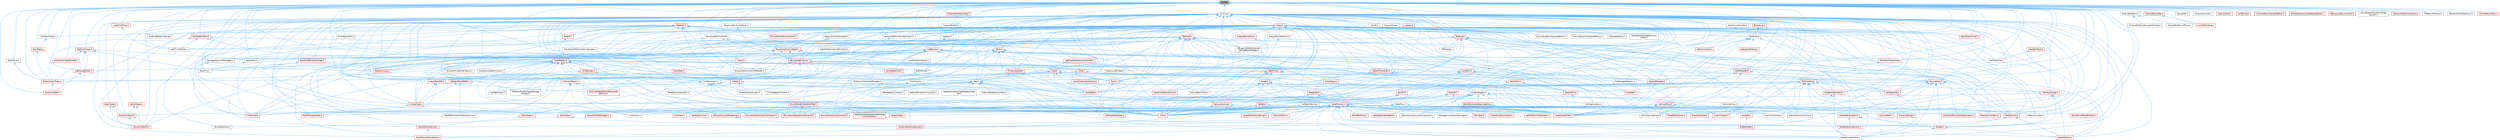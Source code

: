digraph "Build.h"
{
 // INTERACTIVE_SVG=YES
 // LATEX_PDF_SIZE
  bgcolor="transparent";
  edge [fontname=Helvetica,fontsize=10,labelfontname=Helvetica,labelfontsize=10];
  node [fontname=Helvetica,fontsize=10,shape=box,height=0.2,width=0.4];
  Node1 [id="Node000001",label="Build.h",height=0.2,width=0.4,color="gray40", fillcolor="grey60", style="filled", fontcolor="black",tooltip=" "];
  Node1 -> Node2 [id="edge1_Node000001_Node000002",dir="back",color="steelblue1",style="solid",tooltip=" "];
  Node2 [id="Node000002",label="ABTesting.h",height=0.2,width=0.4,color="grey40", fillcolor="white", style="filled",URL="$d6/dec/ABTesting_8h.html",tooltip=" "];
  Node1 -> Node3 [id="edge2_Node000001_Node000003",dir="back",color="steelblue1",style="solid",tooltip=" "];
  Node3 [id="Node000003",label="AndroidPlatform.h",height=0.2,width=0.4,color="grey40", fillcolor="white", style="filled",URL="$d7/dd1/AndroidPlatform_8h.html",tooltip=" "];
  Node3 -> Node4 [id="edge3_Node000003_Node000004",dir="back",color="steelblue1",style="solid",tooltip=" "];
  Node4 [id="Node000004",label="AndroidPlatformAffinity.h",height=0.2,width=0.4,color="grey40", fillcolor="white", style="filled",URL="$d0/d94/AndroidPlatformAffinity_8h.html",tooltip=" "];
  Node3 -> Node5 [id="edge4_Node000003_Node000005",dir="back",color="steelblue1",style="solid",tooltip=" "];
  Node5 [id="Node000005",label="AndroidPlatformRunnableThread.h",height=0.2,width=0.4,color="grey40", fillcolor="white", style="filled",URL="$dd/dfc/AndroidPlatformRunnableThread_8h.html",tooltip=" "];
  Node1 -> Node6 [id="edge5_Node000001_Node000006",dir="back",color="steelblue1",style="solid",tooltip=" "];
  Node6 [id="Node000006",label="AndroidPlatformString.h",height=0.2,width=0.4,color="grey40", fillcolor="white", style="filled",URL="$d5/d82/AndroidPlatformString_8h.html",tooltip=" "];
  Node1 -> Node7 [id="edge6_Node000001_Node000007",dir="back",color="steelblue1",style="solid",tooltip=" "];
  Node7 [id="Node000007",label="App.h",height=0.2,width=0.4,color="grey40", fillcolor="white", style="filled",URL="$de/d8b/App_8h.html",tooltip=" "];
  Node7 -> Node8 [id="edge7_Node000007_Node000008",dir="back",color="steelblue1",style="solid",tooltip=" "];
  Node8 [id="Node000008",label="AndroidFeedbackContext.h",height=0.2,width=0.4,color="grey40", fillcolor="white", style="filled",URL="$d3/ddd/AndroidFeedbackContext_8h.html",tooltip=" "];
  Node7 -> Node9 [id="edge8_Node000007_Node000009",dir="back",color="steelblue1",style="solid",tooltip=" "];
  Node9 [id="Node000009",label="Core.h",height=0.2,width=0.4,color="red", fillcolor="#FFF0F0", style="filled",URL="$d6/dd7/Core_8h.html",tooltip=" "];
  Node7 -> Node18 [id="edge9_Node000007_Node000018",dir="back",color="steelblue1",style="solid",tooltip=" "];
  Node18 [id="Node000018",label="CoreSharedPCH.h",height=0.2,width=0.4,color="red", fillcolor="#FFF0F0", style="filled",URL="$d8/de5/CoreSharedPCH_8h.html",tooltip=" "];
  Node7 -> Node23 [id="edge10_Node000007_Node000023",dir="back",color="steelblue1",style="solid",tooltip=" "];
  Node23 [id="Node000023",label="FeedbackContextAnsi.h",height=0.2,width=0.4,color="grey40", fillcolor="white", style="filled",URL="$de/d11/FeedbackContextAnsi_8h.html",tooltip=" "];
  Node7 -> Node24 [id="edge11_Node000007_Node000024",dir="back",color="steelblue1",style="solid",tooltip=" "];
  Node24 [id="Node000024",label="IOSFeedbackContext.h",height=0.2,width=0.4,color="grey40", fillcolor="white", style="filled",URL="$d5/daa/IOSFeedbackContext_8h.html",tooltip=" "];
  Node7 -> Node25 [id="edge12_Node000007_Node000025",dir="back",color="steelblue1",style="solid",tooltip=" "];
  Node25 [id="Node000025",label="LevelEditorPlaySettings.h",height=0.2,width=0.4,color="red", fillcolor="#FFF0F0", style="filled",URL="$d4/d3b/LevelEditorPlaySettings_8h.html",tooltip=" "];
  Node7 -> Node27 [id="edge13_Node000007_Node000027",dir="back",color="steelblue1",style="solid",tooltip=" "];
  Node27 [id="Node000027",label="MallocBinnedCommonUtils.h",height=0.2,width=0.4,color="grey40", fillcolor="white", style="filled",URL="$dc/ded/MallocBinnedCommonUtils_8h.html",tooltip=" "];
  Node7 -> Node28 [id="edge14_Node000007_Node000028",dir="back",color="steelblue1",style="solid",tooltip=" "];
  Node28 [id="Node000028",label="MaterialInstanceUpdateParameter\lSet.h",height=0.2,width=0.4,color="grey40", fillcolor="white", style="filled",URL="$dd/df7/MaterialInstanceUpdateParameterSet_8h.html",tooltip=" "];
  Node7 -> Node29 [id="edge15_Node000007_Node000029",dir="back",color="steelblue1",style="solid",tooltip=" "];
  Node29 [id="Node000029",label="ParallelFor.h",height=0.2,width=0.4,color="red", fillcolor="#FFF0F0", style="filled",URL="$d2/da1/ParallelFor_8h.html",tooltip=" "];
  Node29 -> Node18 [id="edge16_Node000029_Node000018",dir="back",color="steelblue1",style="solid",tooltip=" "];
  Node7 -> Node217 [id="edge17_Node000007_Node000217",dir="back",color="steelblue1",style="solid",tooltip=" "];
  Node217 [id="Node000217",label="PhysicsPublic.h",height=0.2,width=0.4,color="red", fillcolor="#FFF0F0", style="filled",URL="$de/de4/PhysicsPublic_8h.html",tooltip=" "];
  Node7 -> Node576 [id="edge18_Node000007_Node000576",dir="back",color="steelblue1",style="solid",tooltip=" "];
  Node576 [id="Node000576",label="ShaderParameterUtils.h",height=0.2,width=0.4,color="red", fillcolor="#FFF0F0", style="filled",URL="$d9/dfb/ShaderParameterUtils_8h.html",tooltip=" "];
  Node7 -> Node601 [id="edge19_Node000007_Node000601",dir="back",color="steelblue1",style="solid",tooltip=" "];
  Node601 [id="Node000601",label="StreamableRenderAsset.h",height=0.2,width=0.4,color="red", fillcolor="#FFF0F0", style="filled",URL="$d3/dbd/StreamableRenderAsset_8h.html",tooltip=" "];
  Node7 -> Node926 [id="edge20_Node000007_Node000926",dir="back",color="steelblue1",style="solid",tooltip=" "];
  Node926 [id="Node000926",label="UnixFeedbackContext.h",height=0.2,width=0.4,color="grey40", fillcolor="white", style="filled",URL="$d2/db0/UnixFeedbackContext_8h.html",tooltip=" "];
  Node7 -> Node927 [id="edge21_Node000007_Node000927",dir="back",color="steelblue1",style="solid",tooltip=" "];
  Node927 [id="Node000927",label="UtilsCore.h",height=0.2,width=0.4,color="red", fillcolor="#FFF0F0", style="filled",URL="$d2/d12/UtilsCore_8h.html",tooltip=" "];
  Node1 -> Node929 [id="edge22_Node000001_Node000929",dir="back",color="steelblue1",style="solid",tooltip=" "];
  Node929 [id="Node000929",label="Archive.h",height=0.2,width=0.4,color="grey40", fillcolor="white", style="filled",URL="$d7/d3b/Archive_8h.html",tooltip=" "];
  Node929 -> Node930 [id="edge23_Node000929_Node000930",dir="back",color="steelblue1",style="solid",tooltip=" "];
  Node930 [id="Node000930",label="ApplePlatformSymbolication.h",height=0.2,width=0.4,color="grey40", fillcolor="white", style="filled",URL="$d5/d4c/ApplePlatformSymbolication_8h.html",tooltip=" "];
  Node929 -> Node931 [id="edge24_Node000929_Node000931",dir="back",color="steelblue1",style="solid",tooltip=" "];
  Node931 [id="Node000931",label="ArchiveLoadCompressedProxy.h",height=0.2,width=0.4,color="grey40", fillcolor="white", style="filled",URL="$d0/deb/ArchiveLoadCompressedProxy_8h.html",tooltip=" "];
  Node929 -> Node932 [id="edge25_Node000929_Node000932",dir="back",color="steelblue1",style="solid",tooltip=" "];
  Node932 [id="Node000932",label="ArchiveMD5.h",height=0.2,width=0.4,color="red", fillcolor="#FFF0F0", style="filled",URL="$d8/d7f/ArchiveMD5_8h.html",tooltip=" "];
  Node929 -> Node936 [id="edge26_Node000929_Node000936",dir="back",color="steelblue1",style="solid",tooltip=" "];
  Node936 [id="Node000936",label="ArchiveProxy.h",height=0.2,width=0.4,color="red", fillcolor="#FFF0F0", style="filled",URL="$dc/dda/ArchiveProxy_8h.html",tooltip=" "];
  Node936 -> Node9 [id="edge27_Node000936_Node000009",dir="back",color="steelblue1",style="solid",tooltip=" "];
  Node936 -> Node18 [id="edge28_Node000936_Node000018",dir="back",color="steelblue1",style="solid",tooltip=" "];
  Node936 -> Node1020 [id="edge29_Node000936_Node001020",dir="back",color="steelblue1",style="solid",tooltip=" "];
  Node1020 [id="Node001020",label="Shader.h",height=0.2,width=0.4,color="red", fillcolor="#FFF0F0", style="filled",URL="$d2/dac/Shader_8h.html",tooltip=" "];
  Node1020 -> Node1206 [id="edge30_Node001020_Node001206",dir="back",color="steelblue1",style="solid",tooltip=" "];
  Node1206 [id="Node001206",label="ShaderCodeArchive.h",height=0.2,width=0.4,color="grey40", fillcolor="white", style="filled",URL="$d4/dfd/ShaderCodeArchive_8h.html",tooltip=" "];
  Node1020 -> Node1214 [id="edge31_Node001020_Node001214",dir="back",color="steelblue1",style="solid",tooltip=" "];
  Node1214 [id="Node001214",label="VertexFactory.h",height=0.2,width=0.4,color="red", fillcolor="#FFF0F0", style="filled",URL="$d8/dc4/VertexFactory_8h.html",tooltip=" "];
  Node929 -> Node8088 [id="edge32_Node000929_Node008088",dir="back",color="steelblue1",style="solid",tooltip=" "];
  Node8088 [id="Node008088",label="ArchiveSaveCompressedProxy.h",height=0.2,width=0.4,color="grey40", fillcolor="white", style="filled",URL="$d4/dee/ArchiveSaveCompressedProxy_8h.html",tooltip=" "];
  Node929 -> Node6411 [id="edge33_Node000929_Node006411",dir="back",color="steelblue1",style="solid",tooltip=" "];
  Node6411 [id="Node006411",label="ArchiveStackTrace.h",height=0.2,width=0.4,color="grey40", fillcolor="white", style="filled",URL="$d9/d16/ArchiveStackTrace_8h.html",tooltip=" "];
  Node929 -> Node8297 [id="edge34_Node000929_Node008297",dir="back",color="steelblue1",style="solid",tooltip=" "];
  Node8297 [id="Node008297",label="ArchiveUObject.h",height=0.2,width=0.4,color="red", fillcolor="#FFF0F0", style="filled",URL="$de/ddb/ArchiveUObject_8h.html",tooltip=" "];
  Node8297 -> Node1336 [id="edge35_Node008297_Node001336",dir="back",color="steelblue1",style="solid",tooltip=" "];
  Node1336 [id="Node001336",label="ArchiveUObjectFromStructured\lArchive.h",height=0.2,width=0.4,color="red", fillcolor="#FFF0F0", style="filled",URL="$d2/d52/ArchiveUObjectFromStructuredArchive_8h.html",tooltip=" "];
  Node8297 -> Node3052 [id="edge36_Node008297_Node003052",dir="back",color="steelblue1",style="solid",tooltip=" "];
  Node3052 [id="Node003052",label="LinkerLoad.h",height=0.2,width=0.4,color="red", fillcolor="#FFF0F0", style="filled",URL="$d7/def/LinkerLoad_8h.html",tooltip=" "];
  Node8297 -> Node5076 [id="edge37_Node008297_Node005076",dir="back",color="steelblue1",style="solid",tooltip=" "];
  Node5076 [id="Node005076",label="LinkerSave.h",height=0.2,width=0.4,color="grey40", fillcolor="white", style="filled",URL="$d5/d31/LinkerSave_8h.html",tooltip=" "];
  Node929 -> Node1336 [id="edge38_Node000929_Node001336",dir="back",color="steelblue1",style="solid",tooltip=" "];
  Node929 -> Node8300 [id="edge39_Node000929_Node008300",dir="back",color="steelblue1",style="solid",tooltip=" "];
  Node8300 [id="Node008300",label="Array.h",height=0.2,width=0.4,color="red", fillcolor="#FFF0F0", style="filled",URL="$df/dd0/Array_8h.html",tooltip=" "];
  Node8300 -> Node2 [id="edge40_Node008300_Node000002",dir="back",color="steelblue1",style="solid",tooltip=" "];
  Node8300 -> Node7 [id="edge41_Node008300_Node000007",dir="back",color="steelblue1",style="solid",tooltip=" "];
  Node8300 -> Node931 [id="edge42_Node008300_Node000931",dir="back",color="steelblue1",style="solid",tooltip=" "];
  Node8300 -> Node8088 [id="edge43_Node008300_Node008088",dir="back",color="steelblue1",style="solid",tooltip=" "];
  Node8300 -> Node6411 [id="edge44_Node008300_Node006411",dir="back",color="steelblue1",style="solid",tooltip=" "];
  Node8300 -> Node1336 [id="edge45_Node008300_Node001336",dir="back",color="steelblue1",style="solid",tooltip=" "];
  Node8300 -> Node1455 [id="edge46_Node008300_Node001455",dir="back",color="steelblue1",style="solid",tooltip=" "];
  Node1455 [id="Node001455",label="AssetData.h",height=0.2,width=0.4,color="red", fillcolor="#FFF0F0", style="filled",URL="$d9/d19/AssetData_8h.html",tooltip=" "];
  Node8300 -> Node5378 [id="edge47_Node008300_Node005378",dir="back",color="steelblue1",style="solid",tooltip=" "];
  Node5378 [id="Node005378",label="AsyncLoading2.h",height=0.2,width=0.4,color="red", fillcolor="#FFF0F0", style="filled",URL="$dd/db7/AsyncLoading2_8h.html",tooltip=" "];
  Node8300 -> Node8505 [id="edge48_Node008300_Node008505",dir="back",color="steelblue1",style="solid",tooltip=" "];
  Node8505 [id="Node008505",label="BinaryArchiveFormatter.h",height=0.2,width=0.4,color="grey40", fillcolor="white", style="filled",URL="$d2/d01/BinaryArchiveFormatter_8h.html",tooltip=" "];
  Node8505 -> Node7405 [id="edge49_Node008505_Node007405",dir="back",color="steelblue1",style="solid",tooltip=" "];
  Node7405 [id="Node007405",label="StructuredArchive.h",height=0.2,width=0.4,color="red", fillcolor="#FFF0F0", style="filled",URL="$d9/d1e/StructuredArchive_8h.html",tooltip=" "];
  Node7405 -> Node1336 [id="edge50_Node007405_Node001336",dir="back",color="steelblue1",style="solid",tooltip=" "];
  Node7405 -> Node7408 [id="edge51_Node007405_Node007408",dir="back",color="steelblue1",style="solid",tooltip=" "];
  Node7408 [id="Node007408",label="Color.h",height=0.2,width=0.4,color="red", fillcolor="#FFF0F0", style="filled",URL="$dd/dac/Color_8h.html",tooltip=" "];
  Node7408 -> Node7420 [id="edge52_Node007408_Node007420",dir="back",color="steelblue1",style="solid",tooltip=" "];
  Node7420 [id="Node007420",label="ColorSpace.h",height=0.2,width=0.4,color="red", fillcolor="#FFF0F0", style="filled",URL="$de/d18/ColorSpace_8h.html",tooltip=" "];
  Node7408 -> Node5359 [id="edge53_Node007408_Node005359",dir="back",color="steelblue1",style="solid",tooltip=" "];
  Node5359 [id="Node005359",label="ConfigCacheIni.h",height=0.2,width=0.4,color="grey40", fillcolor="white", style="filled",URL="$dd/d3f/ConfigCacheIni_8h.html",tooltip=" "];
  Node5359 -> Node5360 [id="edge54_Node005359_Node005360",dir="back",color="steelblue1",style="solid",tooltip=" "];
  Node5360 [id="Node005360",label="ConfigContext.h",height=0.2,width=0.4,color="grey40", fillcolor="white", style="filled",URL="$d7/d2e/ConfigContext_8h.html",tooltip=" "];
  Node5359 -> Node9 [id="edge55_Node005359_Node000009",dir="back",color="steelblue1",style="solid",tooltip=" "];
  Node5359 -> Node18 [id="edge56_Node005359_Node000018",dir="back",color="steelblue1",style="solid",tooltip=" "];
  Node5359 -> Node1503 [id="edge57_Node005359_Node001503",dir="back",color="steelblue1",style="solid",tooltip=" "];
  Node1503 [id="Node001503",label="EdGraphNodeUtils.h",height=0.2,width=0.4,color="red", fillcolor="#FFF0F0", style="filled",URL="$de/dc2/EdGraphNodeUtils_8h.html",tooltip=" "];
  Node5359 -> Node5361 [id="edge58_Node005359_Node005361",dir="back",color="steelblue1",style="solid",tooltip=" "];
  Node5361 [id="Node005361",label="GenericPlatformDriver.h",height=0.2,width=0.4,color="red", fillcolor="#FFF0F0", style="filled",URL="$d6/d35/GenericPlatformDriver_8h.html",tooltip=" "];
  Node5359 -> Node5363 [id="edge59_Node005359_Node005363",dir="back",color="steelblue1",style="solid",tooltip=" "];
  Node5363 [id="Node005363",label="IPlatformFileManagedStorage\lWrapper.h",height=0.2,width=0.4,color="grey40", fillcolor="white", style="filled",URL="$db/d2e/IPlatformFileManagedStorageWrapper_8h.html",tooltip=" "];
  Node5359 -> Node5364 [id="edge60_Node005359_Node005364",dir="back",color="steelblue1",style="solid",tooltip=" "];
  Node5364 [id="Node005364",label="InternationalizationConditioning\lCommandlet.h",height=0.2,width=0.4,color="red", fillcolor="#FFF0F0", style="filled",URL="$de/d28/InternationalizationConditioningCommandlet_8h.html",tooltip=" "];
  Node5359 -> Node5365 [id="edge61_Node005359_Node005365",dir="back",color="steelblue1",style="solid",tooltip=" "];
  Node5365 [id="Node005365",label="VirtualizationSystem.h",height=0.2,width=0.4,color="grey40", fillcolor="white", style="filled",URL="$d1/dc4/VirtualizationSystem_8h.html",tooltip=" "];
  Node5359 -> Node1965 [id="edge62_Node005359_Node001965",dir="back",color="steelblue1",style="solid",tooltip=" "];
  Node1965 [id="Node001965",label="VoiceConfig.h",height=0.2,width=0.4,color="red", fillcolor="#FFF0F0", style="filled",URL="$d4/dbb/VoiceConfig_8h.html",tooltip=" "];
  Node7408 -> Node9 [id="edge63_Node007408_Node000009",dir="back",color="steelblue1",style="solid",tooltip=" "];
  Node7408 -> Node18 [id="edge64_Node007408_Node000018",dir="back",color="steelblue1",style="solid",tooltip=" "];
  Node7408 -> Node7444 [id="edge65_Node007408_Node007444",dir="back",color="steelblue1",style="solid",tooltip=" "];
  Node7444 [id="Node007444",label="StatsSystemTypes.h",height=0.2,width=0.4,color="red", fillcolor="#FFF0F0", style="filled",URL="$d1/d5a/StatsSystemTypes_8h.html",tooltip=" "];
  Node7444 -> Node7445 [id="edge66_Node007444_Node007445",dir="back",color="steelblue1",style="solid",tooltip=" "];
  Node7445 [id="Node007445",label="DynamicStats.h",height=0.2,width=0.4,color="red", fillcolor="#FFF0F0", style="filled",URL="$dc/d24/DynamicStats_8h.html",tooltip=" "];
  Node7405 -> Node5359 [id="edge67_Node007405_Node005359",dir="back",color="steelblue1",style="solid",tooltip=" "];
  Node7405 -> Node7796 [id="edge68_Node007405_Node007796",dir="back",color="steelblue1",style="solid",tooltip=" "];
  Node7796 [id="Node007796",label="DateTime.h",height=0.2,width=0.4,color="red", fillcolor="#FFF0F0", style="filled",URL="$d1/de9/DateTime_8h.html",tooltip=" "];
  Node7796 -> Node9 [id="edge69_Node007796_Node000009",dir="back",color="steelblue1",style="solid",tooltip=" "];
  Node7796 -> Node5388 [id="edge70_Node007796_Node005388",dir="back",color="steelblue1",style="solid",tooltip=" "];
  Node5388 [id="Node005388",label="CoreMinimal.h",height=0.2,width=0.4,color="red", fillcolor="#FFF0F0", style="filled",URL="$d7/d67/CoreMinimal_8h.html",tooltip=" "];
  Node5388 -> Node2269 [id="edge71_Node005388_Node002269",dir="back",color="steelblue1",style="solid",tooltip=" "];
  Node2269 [id="Node002269",label="ApplicationLifecycleComponent.h",height=0.2,width=0.4,color="grey40", fillcolor="white", style="filled",URL="$de/db6/ApplicationLifecycleComponent_8h.html",tooltip=" "];
  Node5388 -> Node932 [id="edge72_Node005388_Node000932",dir="back",color="steelblue1",style="solid",tooltip=" "];
  Node5388 -> Node5378 [id="edge73_Node005388_Node005378",dir="back",color="steelblue1",style="solid",tooltip=" "];
  Node5388 -> Node4921 [id="edge74_Node005388_Node004921",dir="back",color="steelblue1",style="solid",tooltip=" "];
  Node4921 [id="Node004921",label="AttributeCurve.h",height=0.2,width=0.4,color="red", fillcolor="#FFF0F0", style="filled",URL="$d6/d16/AttributeCurve_8h.html",tooltip=" "];
  Node5388 -> Node5602 [id="edge75_Node005388_Node005602",dir="back",color="steelblue1",style="solid",tooltip=" "];
  Node5602 [id="Node005602",label="BulkData.h",height=0.2,width=0.4,color="red", fillcolor="#FFF0F0", style="filled",URL="$d4/d8e/BulkData_8h.html",tooltip=" "];
  Node5602 -> Node5605 [id="edge76_Node005602_Node005605",dir="back",color="steelblue1",style="solid",tooltip=" "];
  Node5605 [id="Node005605",label="BulkDataWriter.h",height=0.2,width=0.4,color="grey40", fillcolor="white", style="filled",URL="$dc/dcb/BulkDataWriter_8h.html",tooltip=" "];
  Node5602 -> Node601 [id="edge77_Node005602_Node000601",dir="back",color="steelblue1",style="solid",tooltip=" "];
  Node5388 -> Node4578 [id="edge78_Node005388_Node004578",dir="back",color="steelblue1",style="solid",tooltip=" "];
  Node4578 [id="Node004578",label="CharacterMovementReplication.h",height=0.2,width=0.4,color="red", fillcolor="#FFF0F0", style="filled",URL="$de/dc9/CharacterMovementReplication_8h.html",tooltip=" "];
  Node5388 -> Node9 [id="edge79_Node005388_Node000009",dir="back",color="steelblue1",style="solid",tooltip=" "];
  Node5388 -> Node18 [id="edge80_Node005388_Node000018",dir="back",color="steelblue1",style="solid",tooltip=" "];
  Node5388 -> Node5879 [id="edge81_Node005388_Node005879",dir="back",color="steelblue1",style="solid",tooltip=" "];
  Node5879 [id="Node005879",label="DeviceProfileManager.h",height=0.2,width=0.4,color="red", fillcolor="#FFF0F0", style="filled",URL="$db/d84/DeviceProfileManager_8h.html",tooltip=" "];
  Node5388 -> Node5997 [id="edge82_Node005388_Node005997",dir="back",color="steelblue1",style="solid",tooltip=" "];
  Node5997 [id="Node005997",label="DynamicVector.h",height=0.2,width=0.4,color="red", fillcolor="#FFF0F0", style="filled",URL="$d5/dfc/DynamicVector_8h.html",tooltip=" "];
  Node5997 -> Node6001 [id="edge83_Node005997_Node006001",dir="back",color="steelblue1",style="solid",tooltip=" "];
  Node6001 [id="Node006001",label="DynamicMesh3.h",height=0.2,width=0.4,color="red", fillcolor="#FFF0F0", style="filled",URL="$d5/d34/DynamicMesh3_8h.html",tooltip=" "];
  Node5388 -> Node1503 [id="edge84_Node005388_Node001503",dir="back",color="steelblue1",style="solid",tooltip=" "];
  Node5388 -> Node5364 [id="edge85_Node005388_Node005364",dir="back",color="steelblue1",style="solid",tooltip=" "];
  Node5388 -> Node6613 [id="edge86_Node005388_Node006613",dir="back",color="steelblue1",style="solid",tooltip=" "];
  Node6613 [id="Node006613",label="KeyChainUtilities.h",height=0.2,width=0.4,color="grey40", fillcolor="white", style="filled",URL="$db/d66/KeyChainUtilities_8h.html",tooltip=" "];
  Node5388 -> Node6628 [id="edge87_Node005388_Node006628",dir="back",color="steelblue1",style="solid",tooltip=" "];
  Node6628 [id="Node006628",label="LatentPropertyHandle.h",height=0.2,width=0.4,color="red", fillcolor="#FFF0F0", style="filled",URL="$d2/d4e/LatentPropertyHandle_8h.html",tooltip=" "];
  Node5388 -> Node25 [id="edge88_Node005388_Node000025",dir="back",color="steelblue1",style="solid",tooltip=" "];
  Node5388 -> Node3052 [id="edge89_Node005388_Node003052",dir="back",color="steelblue1",style="solid",tooltip=" "];
  Node5388 -> Node5076 [id="edge90_Node005388_Node005076",dir="back",color="steelblue1",style="solid",tooltip=" "];
  Node5388 -> Node3881 [id="edge91_Node005388_Node003881",dir="back",color="steelblue1",style="solid",tooltip=" "];
  Node3881 [id="Node003881",label="LiveLinkTypes.h",height=0.2,width=0.4,color="red", fillcolor="#FFF0F0", style="filled",URL="$d2/d4c/LiveLinkTypes_8h.html",tooltip=" "];
  Node5388 -> Node5510 [id="edge92_Node005388_Node005510",dir="back",color="steelblue1",style="solid",tooltip=" "];
  Node5510 [id="Node005510",label="MeshAttributeArray.h",height=0.2,width=0.4,color="red", fillcolor="#FFF0F0", style="filled",URL="$dd/dcf/MeshAttributeArray_8h.html",tooltip=" "];
  Node5510 -> Node5528 [id="edge93_Node005510_Node005528",dir="back",color="steelblue1",style="solid",tooltip=" "];
  Node5528 [id="Node005528",label="MeshElementContainer.h",height=0.2,width=0.4,color="red", fillcolor="#FFF0F0", style="filled",URL="$d1/dfa/MeshElementContainer_8h.html",tooltip=" "];
  Node5388 -> Node5528 [id="edge94_Node005388_Node005528",dir="back",color="steelblue1",style="solid",tooltip=" "];
  Node5388 -> Node6727 [id="edge95_Node005388_Node006727",dir="back",color="steelblue1",style="solid",tooltip=" "];
  Node6727 [id="Node006727",label="MeshTypes.h",height=0.2,width=0.4,color="red", fillcolor="#FFF0F0", style="filled",URL="$dd/d98/MeshTypes_8h.html",tooltip=" "];
  Node6727 -> Node5510 [id="edge96_Node006727_Node005510",dir="back",color="steelblue1",style="solid",tooltip=" "];
  Node5388 -> Node4965 [id="edge97_Node005388_Node004965",dir="back",color="steelblue1",style="solid",tooltip=" "];
  Node4965 [id="Node004965",label="MovieSceneEvaluationField.h",height=0.2,width=0.4,color="red", fillcolor="#FFF0F0", style="filled",URL="$d6/d5d/MovieSceneEvaluationField_8h.html",tooltip=" "];
  Node5388 -> Node2868 [id="edge98_Node005388_Node002868",dir="back",color="steelblue1",style="solid",tooltip=" "];
  Node2868 [id="Node002868",label="MovieSceneEvaluationTemplate.h",height=0.2,width=0.4,color="red", fillcolor="#FFF0F0", style="filled",URL="$d9/d34/MovieSceneEvaluationTemplate_8h.html",tooltip=" "];
  Node5388 -> Node4970 [id="edge99_Node005388_Node004970",dir="back",color="steelblue1",style="solid",tooltip=" "];
  Node4970 [id="Node004970",label="MovieSceneSequenceHierarchy.h",height=0.2,width=0.4,color="red", fillcolor="#FFF0F0", style="filled",URL="$d0/dd7/MovieSceneSequenceHierarchy_8h.html",tooltip=" "];
  Node5388 -> Node6873 [id="edge100_Node005388_Node006873",dir="back",color="steelblue1",style="solid",tooltip=" "];
  Node6873 [id="Node006873",label="NodeHandle.h",height=0.2,width=0.4,color="red", fillcolor="#FFF0F0", style="filled",URL="$d2/d9b/NodeHandle_8h.html",tooltip=" "];
  Node5388 -> Node6875 [id="edge101_Node005388_Node006875",dir="back",color="steelblue1",style="solid",tooltip=" "];
  Node6875 [id="Node006875",label="NodeID.h",height=0.2,width=0.4,color="red", fillcolor="#FFF0F0", style="filled",URL="$d2/ddd/NodeID_8h.html",tooltip=" "];
  Node6875 -> Node6873 [id="edge102_Node006875_Node006873",dir="back",color="steelblue1",style="solid",tooltip=" "];
  Node5388 -> Node6907 [id="edge103_Node005388_Node006907",dir="back",color="steelblue1",style="solid",tooltip=" "];
  Node6907 [id="Node006907",label="PackageLocalizationManager.h",height=0.2,width=0.4,color="grey40", fillcolor="white", style="filled",URL="$d6/d19/PackageLocalizationManager_8h.html",tooltip=" "];
  Node5388 -> Node6924 [id="edge104_Node005388_Node006924",dir="back",color="steelblue1",style="solid",tooltip=" "];
  Node6924 [id="Node006924",label="PerPlatformProperties.h",height=0.2,width=0.4,color="red", fillcolor="#FFF0F0", style="filled",URL="$df/d71/CoreUObject_2Public_2UObject_2PerPlatformProperties_8h.html",tooltip=" "];
  Node5388 -> Node6930 [id="edge105_Node005388_Node006930",dir="back",color="steelblue1",style="solid",tooltip=" "];
  Node6930 [id="Node006930",label="PerQualityLevelProperties.h",height=0.2,width=0.4,color="red", fillcolor="#FFF0F0", style="filled",URL="$d6/dcd/PerQualityLevelProperties_8h.html",tooltip=" "];
  Node6930 -> Node601 [id="edge106_Node006930_Node000601",dir="back",color="steelblue1",style="solid",tooltip=" "];
  Node5388 -> Node217 [id="edge107_Node005388_Node000217",dir="back",color="steelblue1",style="solid",tooltip=" "];
  Node5388 -> Node6942 [id="edge108_Node005388_Node006942",dir="back",color="steelblue1",style="solid",tooltip=" "];
  Node6942 [id="Node006942",label="PipelineCacheUtilities.h",height=0.2,width=0.4,color="grey40", fillcolor="white", style="filled",URL="$dc/d1d/PipelineCacheUtilities_8h.html",tooltip=" "];
  Node5388 -> Node5382 [id="edge109_Node005388_Node005382",dir="back",color="steelblue1",style="solid",tooltip=" "];
  Node5382 [id="Node005382",label="RenderTransform.h",height=0.2,width=0.4,color="red", fillcolor="#FFF0F0", style="filled",URL="$d7/d9f/RenderTransform_8h.html",tooltip=" "];
  Node5388 -> Node3873 [id="edge110_Node005388_Node003873",dir="back",color="steelblue1",style="solid",tooltip=" "];
  Node3873 [id="Node003873",label="RigVMPropertyPath.h",height=0.2,width=0.4,color="red", fillcolor="#FFF0F0", style="filled",URL="$da/dfd/RigVMPropertyPath_8h.html",tooltip=" "];
  Node5388 -> Node4097 [id="edge111_Node005388_Node004097",dir="back",color="steelblue1",style="solid",tooltip=" "];
  Node4097 [id="Node004097",label="SCSVImportOptions.h",height=0.2,width=0.4,color="grey40", fillcolor="white", style="filled",URL="$d7/dfe/SCSVImportOptions_8h.html",tooltip=" "];
  Node5388 -> Node4100 [id="edge112_Node005388_Node004100",dir="back",color="steelblue1",style="solid",tooltip=" "];
  Node4100 [id="Node004100",label="SNameComboBox.h",height=0.2,width=0.4,color="red", fillcolor="#FFF0F0", style="filled",URL="$d8/d4b/SNameComboBox_8h.html",tooltip=" "];
  Node5388 -> Node4169 [id="edge113_Node005388_Node004169",dir="back",color="steelblue1",style="solid",tooltip=" "];
  Node4169 [id="Node004169",label="SWindow.h",height=0.2,width=0.4,color="red", fillcolor="#FFF0F0", style="filled",URL="$d2/d6d/SWindow_8h.html",tooltip=" "];
  Node5388 -> Node1020 [id="edge114_Node005388_Node001020",dir="back",color="steelblue1",style="solid",tooltip=" "];
  Node5388 -> Node1206 [id="edge115_Node005388_Node001206",dir="back",color="steelblue1",style="solid",tooltip=" "];
  Node5388 -> Node6390 [id="edge116_Node005388_Node006390",dir="back",color="steelblue1",style="solid",tooltip=" "];
  Node6390 [id="Node006390",label="ShaderCore.h",height=0.2,width=0.4,color="red", fillcolor="#FFF0F0", style="filled",URL="$d2/dc9/ShaderCore_8h.html",tooltip=" "];
  Node6390 -> Node1020 [id="edge117_Node006390_Node001020",dir="back",color="steelblue1",style="solid",tooltip=" "];
  Node6390 -> Node576 [id="edge118_Node006390_Node000576",dir="back",color="steelblue1",style="solid",tooltip=" "];
  Node6390 -> Node1214 [id="edge119_Node006390_Node001214",dir="back",color="steelblue1",style="solid",tooltip=" "];
  Node5388 -> Node576 [id="edge120_Node005388_Node000576",dir="back",color="steelblue1",style="solid",tooltip=" "];
  Node5388 -> Node7078 [id="edge121_Node005388_Node007078",dir="back",color="steelblue1",style="solid",tooltip=" "];
  Node7078 [id="Node007078",label="ShaderParameters.h",height=0.2,width=0.4,color="red", fillcolor="#FFF0F0", style="filled",URL="$d5/d63/ShaderParameters_8h.html",tooltip=" "];
  Node7078 -> Node1020 [id="edge122_Node007078_Node001020",dir="back",color="steelblue1",style="solid",tooltip=" "];
  Node7078 -> Node576 [id="edge123_Node007078_Node000576",dir="back",color="steelblue1",style="solid",tooltip=" "];
  Node5388 -> Node7087 [id="edge124_Node005388_Node007087",dir="back",color="steelblue1",style="solid",tooltip=" "];
  Node7087 [id="Node007087",label="SimpleCellGrid.h",height=0.2,width=0.4,color="red", fillcolor="#FFF0F0", style="filled",URL="$d6/d59/SimpleCellGrid_8h.html",tooltip=" "];
  Node5388 -> Node4228 [id="edge125_Node005388_Node004228",dir="back",color="steelblue1",style="solid",tooltip=" "];
  Node4228 [id="Node004228",label="SlateApplicationBase.h",height=0.2,width=0.4,color="red", fillcolor="#FFF0F0", style="filled",URL="$d2/dfe/SlateApplicationBase_8h.html",tooltip=" "];
  Node5388 -> Node7152 [id="edge126_Node005388_Node007152",dir="back",color="steelblue1",style="solid",tooltip=" "];
  Node7152 [id="Node007152",label="StaticBoundShaderState.h",height=0.2,width=0.4,color="red", fillcolor="#FFF0F0", style="filled",URL="$d2/dd3/StaticBoundShaderState_8h.html",tooltip=" "];
  Node5388 -> Node601 [id="edge127_Node005388_Node000601",dir="back",color="steelblue1",style="solid",tooltip=" "];
  Node5388 -> Node7292 [id="edge128_Node005388_Node007292",dir="back",color="steelblue1",style="solid",tooltip=" "];
  Node7292 [id="Node007292",label="UObjectClusters.h",height=0.2,width=0.4,color="grey40", fillcolor="white", style="filled",URL="$d9/d73/UObjectClusters_8h.html",tooltip=" "];
  Node5388 -> Node927 [id="edge129_Node005388_Node000927",dir="back",color="steelblue1",style="solid",tooltip=" "];
  Node5388 -> Node1214 [id="edge130_Node005388_Node001214",dir="back",color="steelblue1",style="solid",tooltip=" "];
  Node5388 -> Node1965 [id="edge131_Node005388_Node001965",dir="back",color="steelblue1",style="solid",tooltip=" "];
  Node5388 -> Node746 [id="edge132_Node005388_Node000746",dir="back",color="steelblue1",style="solid",tooltip=" "];
  Node746 [id="Node000746",label="WorldPartition.h",height=0.2,width=0.4,color="red", fillcolor="#FFF0F0", style="filled",URL="$de/d1e/WorldPartition_8h.html",tooltip=" "];
  Node5388 -> Node7364 [id="edge133_Node005388_Node007364",dir="back",color="steelblue1",style="solid",tooltip=" "];
  Node7364 [id="Node007364",label="WorldPartitionActorDescArchive.h",height=0.2,width=0.4,color="grey40", fillcolor="white", style="filled",URL="$d4/de5/WorldPartitionActorDescArchive_8h.html",tooltip=" "];
  Node7796 -> Node18 [id="edge134_Node007796_Node000018",dir="back",color="steelblue1",style="solid",tooltip=" "];
  Node7796 -> Node7800 [id="edge135_Node007796_Node007800",dir="back",color="steelblue1",style="solid",tooltip=" "];
  Node7800 [id="Node007800",label="FileManagerGeneric.h",height=0.2,width=0.4,color="grey40", fillcolor="white", style="filled",URL="$dc/d32/FileManagerGeneric_8h.html",tooltip=" "];
  Node7796 -> Node5361 [id="edge136_Node007796_Node005361",dir="back",color="steelblue1",style="solid",tooltip=" "];
  Node7796 -> Node7436 [id="edge137_Node007796_Node007436",dir="back",color="steelblue1",style="solid",tooltip=" "];
  Node7436 [id="Node007436",label="IPlatformFileCachedWrapper.h",height=0.2,width=0.4,color="grey40", fillcolor="white", style="filled",URL="$d2/d1a/IPlatformFileCachedWrapper_8h.html",tooltip=" "];
  Node7796 -> Node7832 [id="edge138_Node007796_Node007832",dir="back",color="steelblue1",style="solid",tooltip=" "];
  Node7832 [id="Node007832",label="Range.h",height=0.2,width=0.4,color="red", fillcolor="#FFF0F0", style="filled",URL="$d9/db6/Range_8h.html",tooltip=" "];
  Node7832 -> Node9 [id="edge139_Node007832_Node000009",dir="back",color="steelblue1",style="solid",tooltip=" "];
  Node7832 -> Node5388 [id="edge140_Node007832_Node005388",dir="back",color="steelblue1",style="solid",tooltip=" "];
  Node7832 -> Node18 [id="edge141_Node007832_Node000018",dir="back",color="steelblue1",style="solid",tooltip=" "];
  Node7832 -> Node4965 [id="edge142_Node007832_Node004965",dir="back",color="steelblue1",style="solid",tooltip=" "];
  Node7832 -> Node7846 [id="edge143_Node007832_Node007846",dir="back",color="steelblue1",style="solid",tooltip=" "];
  Node7846 [id="Node007846",label="MovieSceneEvaluationTree.h",height=0.2,width=0.4,color="red", fillcolor="#FFF0F0", style="filled",URL="$d6/d33/MovieSceneEvaluationTree_8h.html",tooltip=" "];
  Node7846 -> Node4965 [id="edge144_Node007846_Node004965",dir="back",color="steelblue1",style="solid",tooltip=" "];
  Node7846 -> Node2868 [id="edge145_Node007846_Node002868",dir="back",color="steelblue1",style="solid",tooltip=" "];
  Node7846 -> Node4970 [id="edge146_Node007846_Node004970",dir="back",color="steelblue1",style="solid",tooltip=" "];
  Node7832 -> Node7849 [id="edge147_Node007832_Node007849",dir="back",color="steelblue1",style="solid",tooltip=" "];
  Node7849 [id="Node007849",label="RangeSet.h",height=0.2,width=0.4,color="red", fillcolor="#FFF0F0", style="filled",URL="$dc/d21/RangeSet_8h.html",tooltip=" "];
  Node7849 -> Node9 [id="edge148_Node007849_Node000009",dir="back",color="steelblue1",style="solid",tooltip=" "];
  Node7849 -> Node5388 [id="edge149_Node007849_Node005388",dir="back",color="steelblue1",style="solid",tooltip=" "];
  Node7849 -> Node18 [id="edge150_Node007849_Node000018",dir="back",color="steelblue1",style="solid",tooltip=" "];
  Node7796 -> Node7853 [id="edge151_Node007796_Node007853",dir="back",color="steelblue1",style="solid",tooltip=" "];
  Node7853 [id="Node007853",label="TimeGuard.h",height=0.2,width=0.4,color="grey40", fillcolor="white", style="filled",URL="$d5/d50/TimeGuard_8h.html",tooltip=" "];
  Node7853 -> Node9 [id="edge152_Node007853_Node000009",dir="back",color="steelblue1",style="solid",tooltip=" "];
  Node7405 -> Node5366 [id="edge153_Node007405_Node005366",dir="back",color="steelblue1",style="solid",tooltip=" "];
  Node5366 [id="Node005366",label="Field.h",height=0.2,width=0.4,color="red", fillcolor="#FFF0F0", style="filled",URL="$d8/db3/Field_8h.html",tooltip=" "];
  Node5366 -> Node4568 [id="edge154_Node005366_Node004568",dir="back",color="steelblue1",style="solid",tooltip=" "];
  Node4568 [id="Node004568",label="CoreNet.h",height=0.2,width=0.4,color="red", fillcolor="#FFF0F0", style="filled",URL="$da/d1a/CoreNet_8h.html",tooltip=" "];
  Node5366 -> Node3053 [id="edge155_Node005366_Node003053",dir="back",color="steelblue1",style="solid",tooltip=" "];
  Node3053 [id="Node003053",label="UnrealType.h",height=0.2,width=0.4,color="red", fillcolor="#FFF0F0", style="filled",URL="$d6/d2f/UnrealType_8h.html",tooltip=" "];
  Node3053 -> Node3873 [id="edge156_Node003053_Node003873",dir="back",color="steelblue1",style="solid",tooltip=" "];
  Node7405 -> Node7858 [id="edge157_Node007405_Node007858",dir="back",color="steelblue1",style="solid",tooltip=" "];
  Node7858 [id="Node007858",label="Guid.h",height=0.2,width=0.4,color="red", fillcolor="#FFF0F0", style="filled",URL="$d6/d2a/Guid_8h.html",tooltip=" "];
  Node7858 -> Node7 [id="edge158_Node007858_Node000007",dir="back",color="steelblue1",style="solid",tooltip=" "];
  Node7858 -> Node1455 [id="edge159_Node007858_Node001455",dir="back",color="steelblue1",style="solid",tooltip=" "];
  Node7858 -> Node9 [id="edge160_Node007858_Node000009",dir="back",color="steelblue1",style="solid",tooltip=" "];
  Node7858 -> Node18 [id="edge161_Node007858_Node000018",dir="back",color="steelblue1",style="solid",tooltip=" "];
  Node7858 -> Node5366 [id="edge162_Node007858_Node005366",dir="back",color="steelblue1",style="solid",tooltip=" "];
  Node7858 -> Node6405 [id="edge163_Node007858_Node006405",dir="back",color="steelblue1",style="solid",tooltip=" "];
  Node6405 [id="Node006405",label="IoDispatcher.h",height=0.2,width=0.4,color="red", fillcolor="#FFF0F0", style="filled",URL="$d8/d3c/IoDispatcher_8h.html",tooltip=" "];
  Node6405 -> Node1206 [id="edge164_Node006405_Node001206",dir="back",color="steelblue1",style="solid",tooltip=" "];
  Node7858 -> Node3048 [id="edge165_Node007858_Node003048",dir="back",color="steelblue1",style="solid",tooltip=" "];
  Node3048 [id="Node003048",label="LazyObjectPtr.h",height=0.2,width=0.4,color="red", fillcolor="#FFF0F0", style="filled",URL="$d0/d2a/LazyObjectPtr_8h.html",tooltip=" "];
  Node3048 -> Node1336 [id="edge166_Node003048_Node001336",dir="back",color="steelblue1",style="solid",tooltip=" "];
  Node3048 -> Node3052 [id="edge167_Node003048_Node003052",dir="back",color="steelblue1",style="solid",tooltip=" "];
  Node3048 -> Node3053 [id="edge168_Node003048_Node003053",dir="back",color="steelblue1",style="solid",tooltip=" "];
  Node7858 -> Node7619 [id="edge169_Node007858_Node007619",dir="back",color="steelblue1",style="solid",tooltip=" "];
  Node7619 [id="Node007619",label="LevelInstanceActorGuid.h",height=0.2,width=0.4,color="red", fillcolor="#FFF0F0", style="filled",URL="$d0/d6d/LevelInstanceActorGuid_8h.html",tooltip=" "];
  Node7858 -> Node3881 [id="edge170_Node007858_Node003881",dir="back",color="steelblue1",style="solid",tooltip=" "];
  Node7858 -> Node4965 [id="edge171_Node007858_Node004965",dir="back",color="steelblue1",style="solid",tooltip=" "];
  Node7858 -> Node2868 [id="edge172_Node007858_Node002868",dir="back",color="steelblue1",style="solid",tooltip=" "];
  Node7858 -> Node4970 [id="edge173_Node007858_Node004970",dir="back",color="steelblue1",style="solid",tooltip=" "];
  Node7858 -> Node7675 [id="edge174_Node007858_Node007675",dir="back",color="steelblue1",style="solid",tooltip=" "];
  Node7675 [id="Node007675",label="SecureHash.h",height=0.2,width=0.4,color="red", fillcolor="#FFF0F0", style="filled",URL="$df/d38/SecureHash_8h.html",tooltip=" "];
  Node7675 -> Node932 [id="edge175_Node007675_Node000932",dir="back",color="steelblue1",style="solid",tooltip=" "];
  Node7675 -> Node1455 [id="edge176_Node007675_Node001455",dir="back",color="steelblue1",style="solid",tooltip=" "];
  Node7675 -> Node18 [id="edge177_Node007675_Node000018",dir="back",color="steelblue1",style="solid",tooltip=" "];
  Node7675 -> Node6405 [id="edge178_Node007675_Node006405",dir="back",color="steelblue1",style="solid",tooltip=" "];
  Node7675 -> Node7687 [id="edge179_Node007675_Node007687",dir="back",color="steelblue1",style="solid",tooltip=" "];
  Node7687 [id="Node007687",label="MemoryImage.h",height=0.2,width=0.4,color="red", fillcolor="#FFF0F0", style="filled",URL="$d1/df7/MemoryImage_8h.html",tooltip=" "];
  Node7687 -> Node1020 [id="edge180_Node007687_Node001020",dir="back",color="steelblue1",style="solid",tooltip=" "];
  Node7687 -> Node3053 [id="edge181_Node007687_Node003053",dir="back",color="steelblue1",style="solid",tooltip=" "];
  Node7687 -> Node1214 [id="edge182_Node007687_Node001214",dir="back",color="steelblue1",style="solid",tooltip=" "];
  Node7675 -> Node1020 [id="edge183_Node007675_Node001020",dir="back",color="steelblue1",style="solid",tooltip=" "];
  Node7675 -> Node1206 [id="edge184_Node007675_Node001206",dir="back",color="steelblue1",style="solid",tooltip=" "];
  Node7675 -> Node7692 [id="edge185_Node007675_Node007692",dir="back",color="steelblue1",style="solid",tooltip=" "];
  Node7692 [id="Node007692",label="ShaderCodeLibrary.h",height=0.2,width=0.4,color="red", fillcolor="#FFF0F0", style="filled",URL="$d0/d8f/ShaderCodeLibrary_8h.html",tooltip=" "];
  Node7692 -> Node6942 [id="edge186_Node007692_Node006942",dir="back",color="steelblue1",style="solid",tooltip=" "];
  Node7692 -> Node1206 [id="edge187_Node007692_Node001206",dir="back",color="steelblue1",style="solid",tooltip=" "];
  Node7675 -> Node6390 [id="edge188_Node007675_Node006390",dir="back",color="steelblue1",style="solid",tooltip=" "];
  Node7675 -> Node1214 [id="edge189_Node007675_Node001214",dir="back",color="steelblue1",style="solid",tooltip=" "];
  Node7405 -> Node3048 [id="edge190_Node007405_Node003048",dir="back",color="steelblue1",style="solid",tooltip=" "];
  Node7405 -> Node3052 [id="edge191_Node007405_Node003052",dir="back",color="steelblue1",style="solid",tooltip=" "];
  Node7405 -> Node8016 [id="edge192_Node007405_Node008016",dir="back",color="steelblue1",style="solid",tooltip=" "];
  Node8016 [id="Node008016",label="ObjectThumbnail.h",height=0.2,width=0.4,color="red", fillcolor="#FFF0F0", style="filled",URL="$de/d40/ObjectThumbnail_8h.html",tooltip=" "];
  Node8016 -> Node9 [id="edge193_Node008016_Node000009",dir="back",color="steelblue1",style="solid",tooltip=" "];
  Node8016 -> Node18 [id="edge194_Node008016_Node000018",dir="back",color="steelblue1",style="solid",tooltip=" "];
  Node7405 -> Node8019 [id="edge195_Node007405_Node008019",dir="back",color="steelblue1",style="solid",tooltip=" "];
  Node8019 [id="Node008019",label="PrimaryAssetId.h",height=0.2,width=0.4,color="red", fillcolor="#FFF0F0", style="filled",URL="$dc/d5c/PrimaryAssetId_8h.html",tooltip=" "];
  Node8019 -> Node1455 [id="edge196_Node008019_Node001455",dir="back",color="steelblue1",style="solid",tooltip=" "];
  Node7405 -> Node8029 [id="edge197_Node007405_Node008029",dir="back",color="steelblue1",style="solid",tooltip=" "];
  Node8029 [id="Node008029",label="StringTableCore.h",height=0.2,width=0.4,color="red", fillcolor="#FFF0F0", style="filled",URL="$d9/dd3/StringTableCore_8h.html",tooltip=" "];
  Node7405 -> Node8283 [id="edge198_Node007405_Node008283",dir="back",color="steelblue1",style="solid",tooltip=" "];
  Node8283 [id="Node008283",label="StructuredArchiveChildReader.h",height=0.2,width=0.4,color="grey40", fillcolor="white", style="filled",URL="$da/d02/StructuredArchiveChildReader_8h.html",tooltip=" "];
  Node7405 -> Node8285 [id="edge199_Node007405_Node008285",dir="back",color="steelblue1",style="solid",tooltip=" "];
  Node8285 [id="Node008285",label="TopLevelAssetPath.h",height=0.2,width=0.4,color="red", fillcolor="#FFF0F0", style="filled",URL="$de/dc9/TopLevelAssetPath_8h.html",tooltip=" "];
  Node8285 -> Node1455 [id="edge200_Node008285_Node001455",dir="back",color="steelblue1",style="solid",tooltip=" "];
  Node8285 -> Node3053 [id="edge201_Node008285_Node003053",dir="back",color="steelblue1",style="solid",tooltip=" "];
  Node8285 -> Node7364 [id="edge202_Node008285_Node007364",dir="back",color="steelblue1",style="solid",tooltip=" "];
  Node7405 -> Node3053 [id="edge203_Node007405_Node003053",dir="back",color="steelblue1",style="solid",tooltip=" "];
  Node8505 -> Node8506 [id="edge204_Node008505_Node008506",dir="back",color="steelblue1",style="solid",tooltip=" "];
  Node8506 [id="Node008506",label="StructuredArchiveSlots.h",height=0.2,width=0.4,color="red", fillcolor="#FFF0F0", style="filled",URL="$d2/d87/StructuredArchiveSlots_8h.html",tooltip=" "];
  Node8506 -> Node7408 [id="edge205_Node008506_Node007408",dir="back",color="steelblue1",style="solid",tooltip=" "];
  Node8506 -> Node5359 [id="edge206_Node008506_Node005359",dir="back",color="steelblue1",style="solid",tooltip=" "];
  Node8506 -> Node5366 [id="edge207_Node008506_Node005366",dir="back",color="steelblue1",style="solid",tooltip=" "];
  Node8506 -> Node3052 [id="edge208_Node008506_Node003052",dir="back",color="steelblue1",style="solid",tooltip=" "];
  Node8506 -> Node7405 [id="edge209_Node008506_Node007405",dir="back",color="steelblue1",style="solid",tooltip=" "];
  Node8506 -> Node8283 [id="edge210_Node008506_Node008283",dir="back",color="steelblue1",style="solid",tooltip=" "];
  Node8506 -> Node8285 [id="edge211_Node008506_Node008285",dir="back",color="steelblue1",style="solid",tooltip=" "];
  Node8300 -> Node8509 [id="edge212_Node008300_Node008509",dir="back",color="steelblue1",style="solid",tooltip=" "];
  Node8509 [id="Node008509",label="BitWriter.h",height=0.2,width=0.4,color="grey40", fillcolor="white", style="filled",URL="$d5/d10/BitWriter_8h.html",tooltip=" "];
  Node8509 -> Node4578 [id="edge213_Node008509_Node004578",dir="back",color="steelblue1",style="solid",tooltip=" "];
  Node8509 -> Node9 [id="edge214_Node008509_Node000009",dir="back",color="steelblue1",style="solid",tooltip=" "];
  Node8509 -> Node4568 [id="edge215_Node008509_Node004568",dir="back",color="steelblue1",style="solid",tooltip=" "];
  Node8509 -> Node18 [id="edge216_Node008509_Node000018",dir="back",color="steelblue1",style="solid",tooltip=" "];
  Node8509 -> Node2575 [id="edge217_Node008509_Node002575",dir="back",color="steelblue1",style="solid",tooltip=" "];
  Node2575 [id="Node002575",label="NetConnection.h",height=0.2,width=0.4,color="red", fillcolor="#FFF0F0", style="filled",URL="$d6/d03/NetConnection_8h.html",tooltip=" "];
  Node8509 -> Node8508 [id="edge218_Node008509_Node008508",dir="back",color="steelblue1",style="solid",tooltip=" "];
  Node8508 [id="Node008508",label="SequenceHistory.h",height=0.2,width=0.4,color="red", fillcolor="#FFF0F0", style="filled",URL="$d9/da4/SequenceHistory_8h.html",tooltip=" "];
  Node8300 -> Node7881 [id="edge219_Node008300_Node007881",dir="back",color="steelblue1",style="solid",tooltip=" "];
  Node7881 [id="Node007881",label="Box2D.h",height=0.2,width=0.4,color="red", fillcolor="#FFF0F0", style="filled",URL="$d3/d1c/Box2D_8h.html",tooltip=" "];
  Node7881 -> Node9 [id="edge220_Node007881_Node000009",dir="back",color="steelblue1",style="solid",tooltip=" "];
  Node7881 -> Node5388 [id="edge221_Node007881_Node005388",dir="back",color="steelblue1",style="solid",tooltip=" "];
  Node7881 -> Node18 [id="edge222_Node007881_Node000018",dir="back",color="steelblue1",style="solid",tooltip=" "];
  Node8300 -> Node5602 [id="edge223_Node008300_Node005602",dir="back",color="steelblue1",style="solid",tooltip=" "];
  Node8300 -> Node7408 [id="edge224_Node008300_Node007408",dir="back",color="steelblue1",style="solid",tooltip=" "];
  Node8300 -> Node5359 [id="edge225_Node008300_Node005359",dir="back",color="steelblue1",style="solid",tooltip=" "];
  Node8300 -> Node5360 [id="edge226_Node008300_Node005360",dir="back",color="steelblue1",style="solid",tooltip=" "];
  Node8300 -> Node8089 [id="edge227_Node008300_Node008089",dir="back",color="steelblue1",style="solid",tooltip=" "];
  Node8089 [id="Node008089",label="ConfigTypes.h",height=0.2,width=0.4,color="red", fillcolor="#FFF0F0", style="filled",URL="$df/da3/ConfigTypes_8h.html",tooltip=" "];
  Node8089 -> Node5359 [id="edge228_Node008089_Node005359",dir="back",color="steelblue1",style="solid",tooltip=" "];
  Node8089 -> Node5360 [id="edge229_Node008089_Node005360",dir="back",color="steelblue1",style="solid",tooltip=" "];
  Node8300 -> Node8149 [id="edge230_Node008300_Node008149",dir="back",color="steelblue1",style="solid",tooltip=" "];
  Node8149 [id="Node008149",label="CookStats.h",height=0.2,width=0.4,color="red", fillcolor="#FFF0F0", style="filled",URL="$dc/d35/CookStats_8h.html",tooltip=" "];
  Node8300 -> Node9 [id="edge231_Node008300_Node000009",dir="back",color="steelblue1",style="solid",tooltip=" "];
  Node8300 -> Node7819 [id="edge232_Node008300_Node007819",dir="back",color="steelblue1",style="solid",tooltip=" "];
  Node7819 [id="Node007819",label="CoreDelegates.h",height=0.2,width=0.4,color="grey40", fillcolor="white", style="filled",URL="$d9/dc2/CoreDelegates_8h.html",tooltip=" "];
  Node7819 -> Node2269 [id="edge233_Node007819_Node002269",dir="back",color="steelblue1",style="solid",tooltip=" "];
  Node7819 -> Node7820 [id="edge234_Node007819_Node007820",dir="back",color="steelblue1",style="solid",tooltip=" "];
  Node7820 [id="Node007820",label="CallbackDevice.h",height=0.2,width=0.4,color="grey40", fillcolor="white", style="filled",URL="$d1/d7e/CallbackDevice_8h.html",tooltip=" "];
  Node7820 -> Node9 [id="edge235_Node007820_Node000009",dir="back",color="steelblue1",style="solid",tooltip=" "];
  Node7819 -> Node9 [id="edge236_Node007819_Node000009",dir="back",color="steelblue1",style="solid",tooltip=" "];
  Node7819 -> Node18 [id="edge237_Node007819_Node000018",dir="back",color="steelblue1",style="solid",tooltip=" "];
  Node7819 -> Node6613 [id="edge238_Node007819_Node006613",dir="back",color="steelblue1",style="solid",tooltip=" "];
  Node7819 -> Node7433 [id="edge239_Node007819_Node007433",dir="back",color="steelblue1",style="solid",tooltip=" "];
  Node7433 [id="Node007433",label="NullApplication.h",height=0.2,width=0.4,color="grey40", fillcolor="white", style="filled",URL="$d8/deb/NullApplication_8h.html",tooltip=" "];
  Node7819 -> Node6907 [id="edge240_Node007819_Node006907",dir="back",color="steelblue1",style="solid",tooltip=" "];
  Node7819 -> Node7821 [id="edge241_Node007819_Node007821",dir="back",color="steelblue1",style="solid",tooltip=" "];
  Node7821 [id="Node007821",label="RuntimeErrors.h",height=0.2,width=0.4,color="grey40", fillcolor="white", style="filled",URL="$de/d4b/RuntimeErrors_8h.html",tooltip=" "];
  Node7819 -> Node4169 [id="edge242_Node007819_Node004169",dir="back",color="steelblue1",style="solid",tooltip=" "];
  Node7819 -> Node1206 [id="edge243_Node007819_Node001206",dir="back",color="steelblue1",style="solid",tooltip=" "];
  Node7819 -> Node4228 [id="edge244_Node007819_Node004228",dir="back",color="steelblue1",style="solid",tooltip=" "];
  Node7819 -> Node746 [id="edge245_Node007819_Node000746",dir="back",color="steelblue1",style="solid",tooltip=" "];
  Node7819 -> Node761 [id="edge246_Node007819_Node000761",dir="back",color="steelblue1",style="solid",tooltip=" "];
  Node761 [id="Node000761",label="WorldPartitionStreamingPolicy.h",height=0.2,width=0.4,color="red", fillcolor="#FFF0F0", style="filled",URL="$d8/d37/WorldPartitionStreamingPolicy_8h.html",tooltip=" "];
  Node8300 -> Node5388 [id="edge247_Node008300_Node005388",dir="back",color="steelblue1",style="solid",tooltip=" "];
  Node8300 -> Node7981 [id="edge248_Node008300_Node007981",dir="back",color="steelblue1",style="solid",tooltip=" "];
  Node7981 [id="Node007981",label="CoreMisc.h",height=0.2,width=0.4,color="red", fillcolor="#FFF0F0", style="filled",URL="$d8/d97/CoreMisc_8h.html",tooltip=" "];
  Node7981 -> Node7 [id="edge249_Node007981_Node000007",dir="back",color="steelblue1",style="solid",tooltip=" "];
  Node7981 -> Node9 [id="edge250_Node007981_Node000009",dir="back",color="steelblue1",style="solid",tooltip=" "];
  Node7981 -> Node18 [id="edge251_Node007981_Node000018",dir="back",color="steelblue1",style="solid",tooltip=" "];
  Node7981 -> Node7982 [id="edge252_Node007981_Node007982",dir="back",color="steelblue1",style="solid",tooltip=" "];
  Node7982 [id="Node007982",label="ModuleManager.h",height=0.2,width=0.4,color="red", fillcolor="#FFF0F0", style="filled",URL="$d3/dd3/ModuleManager_8h.html",tooltip=" "];
  Node7982 -> Node18 [id="edge253_Node007982_Node000018",dir="back",color="steelblue1",style="solid",tooltip=" "];
  Node7981 -> Node7433 [id="edge254_Node007981_Node007433",dir="back",color="steelblue1",style="solid",tooltip=" "];
  Node7981 -> Node217 [id="edge255_Node007981_Node000217",dir="back",color="steelblue1",style="solid",tooltip=" "];
  Node8300 -> Node4568 [id="edge256_Node008300_Node004568",dir="back",color="steelblue1",style="solid",tooltip=" "];
  Node8300 -> Node18 [id="edge257_Node008300_Node000018",dir="back",color="steelblue1",style="solid",tooltip=" "];
  Node8300 -> Node6001 [id="edge258_Node008300_Node006001",dir="back",color="steelblue1",style="solid",tooltip=" "];
  Node8300 -> Node5366 [id="edge259_Node008300_Node005366",dir="back",color="steelblue1",style="solid",tooltip=" "];
  Node8300 -> Node7800 [id="edge260_Node008300_Node007800",dir="back",color="steelblue1",style="solid",tooltip=" "];
  Node8300 -> Node5361 [id="edge261_Node008300_Node005361",dir="back",color="steelblue1",style="solid",tooltip=" "];
  Node8300 -> Node8025 [id="edge262_Node008300_Node008025",dir="back",color="steelblue1",style="solid",tooltip=" "];
  Node8025 [id="Node008025",label="GenericPlatformSymbolication.h",height=0.2,width=0.4,color="grey40", fillcolor="white", style="filled",URL="$d1/d47/GenericPlatformSymbolication_8h.html",tooltip=" "];
  Node8025 -> Node930 [id="edge263_Node008025_Node000930",dir="back",color="steelblue1",style="solid",tooltip=" "];
  Node8300 -> Node5363 [id="edge264_Node008300_Node005363",dir="back",color="steelblue1",style="solid",tooltip=" "];
  Node8300 -> Node6405 [id="edge265_Node008300_Node006405",dir="back",color="steelblue1",style="solid",tooltip=" "];
  Node8300 -> Node3052 [id="edge266_Node008300_Node003052",dir="back",color="steelblue1",style="solid",tooltip=" "];
  Node8300 -> Node5076 [id="edge267_Node008300_Node005076",dir="back",color="steelblue1",style="solid",tooltip=" "];
  Node8300 -> Node3881 [id="edge268_Node008300_Node003881",dir="back",color="steelblue1",style="solid",tooltip=" "];
  Node8300 -> Node7461 [id="edge269_Node008300_Node007461",dir="back",color="steelblue1",style="solid",tooltip=" "];
  Node7461 [id="Node007461",label="LoadTimeTracker.h",height=0.2,width=0.4,color="grey40", fillcolor="white", style="filled",URL="$d4/dec/LoadTimeTracker_8h.html",tooltip=" "];
  Node8300 -> Node8540 [id="edge270_Node008300_Node008540",dir="back",color="steelblue1",style="solid",tooltip=" "];
  Node8540 [id="Node008540",label="LogTrace.h",height=0.2,width=0.4,color="grey40", fillcolor="white", style="filled",URL="$d5/d91/LogTrace_8h.html",tooltip=" "];
  Node8540 -> Node8404 [id="edge271_Node008540_Node008404",dir="back",color="steelblue1",style="solid",tooltip=" "];
  Node8404 [id="Node008404",label="LogMacros.h",height=0.2,width=0.4,color="red", fillcolor="#FFF0F0", style="filled",URL="$d0/d16/LogMacros_8h.html",tooltip=" "];
  Node8404 -> Node1455 [id="edge272_Node008404_Node001455",dir="back",color="steelblue1",style="solid",tooltip=" "];
  Node8404 -> Node8371 [id="edge273_Node008404_Node008371",dir="back",color="steelblue1",style="solid",tooltip=" "];
  Node8371 [id="Node008371",label="BufferWriter.h",height=0.2,width=0.4,color="grey40", fillcolor="white", style="filled",URL="$de/d1c/BufferWriter_8h.html",tooltip=" "];
  Node8371 -> Node9 [id="edge274_Node008371_Node000009",dir="back",color="steelblue1",style="solid",tooltip=" "];
  Node8404 -> Node5359 [id="edge275_Node008404_Node005359",dir="back",color="steelblue1",style="solid",tooltip=" "];
  Node8404 -> Node9 [id="edge276_Node008404_Node000009",dir="back",color="steelblue1",style="solid",tooltip=" "];
  Node8404 -> Node8369 [id="edge277_Node008404_Node008369",dir="back",color="steelblue1",style="solid",tooltip=" "];
  Node8369 [id="Node008369",label="CoreGlobals.h",height=0.2,width=0.4,color="red", fillcolor="#FFF0F0", style="filled",URL="$d5/d8c/CoreGlobals_8h.html",tooltip=" "];
  Node8369 -> Node8370 [id="edge278_Node008369_Node008370",dir="back",color="steelblue1",style="solid",tooltip=" "];
  Node8370 [id="Node008370",label="AllocatorFixedSizeFreeList.h",height=0.2,width=0.4,color="grey40", fillcolor="white", style="filled",URL="$dd/d0d/AllocatorFixedSizeFreeList_8h.html",tooltip=" "];
  Node8369 -> Node7 [id="edge279_Node008369_Node000007",dir="back",color="steelblue1",style="solid",tooltip=" "];
  Node8369 -> Node8146 [id="edge280_Node008369_Node008146",dir="back",color="steelblue1",style="solid",tooltip=" "];
  Node8146 [id="Node008146",label="AssetAccessRestrictions.h",height=0.2,width=0.4,color="grey40", fillcolor="white", style="filled",URL="$d2/d86/AssetAccessRestrictions_8h.html",tooltip=" "];
  Node8369 -> Node8371 [id="edge281_Node008369_Node008371",dir="back",color="steelblue1",style="solid",tooltip=" "];
  Node8369 -> Node5359 [id="edge282_Node008369_Node005359",dir="back",color="steelblue1",style="solid",tooltip=" "];
  Node8369 -> Node5360 [id="edge283_Node008369_Node005360",dir="back",color="steelblue1",style="solid",tooltip=" "];
  Node8369 -> Node8089 [id="edge284_Node008369_Node008089",dir="back",color="steelblue1",style="solid",tooltip=" "];
  Node8369 -> Node8149 [id="edge285_Node008369_Node008149",dir="back",color="steelblue1",style="solid",tooltip=" "];
  Node8369 -> Node9 [id="edge286_Node008369_Node000009",dir="back",color="steelblue1",style="solid",tooltip=" "];
  Node8369 -> Node5388 [id="edge287_Node008369_Node005388",dir="back",color="steelblue1",style="solid",tooltip=" "];
  Node8369 -> Node7981 [id="edge288_Node008369_Node007981",dir="back",color="steelblue1",style="solid",tooltip=" "];
  Node8369 -> Node18 [id="edge289_Node008369_Node000018",dir="back",color="steelblue1",style="solid",tooltip=" "];
  Node8369 -> Node5879 [id="edge290_Node008369_Node005879",dir="back",color="steelblue1",style="solid",tooltip=" "];
  Node8369 -> Node23 [id="edge291_Node008369_Node000023",dir="back",color="steelblue1",style="solid",tooltip=" "];
  Node8369 -> Node5363 [id="edge292_Node008369_Node005363",dir="back",color="steelblue1",style="solid",tooltip=" "];
  Node8369 -> Node3048 [id="edge293_Node008369_Node003048",dir="back",color="steelblue1",style="solid",tooltip=" "];
  Node8369 -> Node8373 [id="edge294_Node008369_Node008373",dir="back",color="steelblue1",style="solid",tooltip=" "];
  Node8373 [id="Node008373",label="LightweightStats.h",height=0.2,width=0.4,color="red", fillcolor="#FFF0F0", style="filled",URL="$d5/d66/LightweightStats_8h.html",tooltip=" "];
  Node8373 -> Node7445 [id="edge295_Node008373_Node007445",dir="back",color="steelblue1",style="solid",tooltip=" "];
  Node8369 -> Node3052 [id="edge296_Node008369_Node003052",dir="back",color="steelblue1",style="solid",tooltip=" "];
  Node8369 -> Node8378 [id="edge297_Node008369_Node008378",dir="back",color="steelblue1",style="solid",tooltip=" "];
  Node8378 [id="Node008378",label="MemStack.h",height=0.2,width=0.4,color="red", fillcolor="#FFF0F0", style="filled",URL="$d7/de0/MemStack_8h.html",tooltip=" "];
  Node8378 -> Node9 [id="edge298_Node008378_Node000009",dir="back",color="steelblue1",style="solid",tooltip=" "];
  Node8378 -> Node18 [id="edge299_Node008378_Node000018",dir="back",color="steelblue1",style="solid",tooltip=" "];
  Node8378 -> Node29 [id="edge300_Node008378_Node000029",dir="back",color="steelblue1",style="solid",tooltip=" "];
  Node8369 -> Node8383 [id="edge301_Node008369_Node008383",dir="back",color="steelblue1",style="solid",tooltip=" "];
  Node8383 [id="Node008383",label="MetasoundGlobals.h",height=0.2,width=0.4,color="grey40", fillcolor="white", style="filled",URL="$da/d11/MetasoundGlobals_8h.html",tooltip=" "];
  Node8369 -> Node29 [id="edge302_Node008369_Node000029",dir="back",color="steelblue1",style="solid",tooltip=" "];
  Node8369 -> Node6367 [id="edge303_Node008369_Node006367",dir="back",color="steelblue1",style="solid",tooltip=" "];
  Node6367 [id="Node006367",label="StatsFile.h",height=0.2,width=0.4,color="grey40", fillcolor="white", style="filled",URL="$d7/d3b/StatsFile_8h.html",tooltip=" "];
  Node8369 -> Node7444 [id="edge304_Node008369_Node007444",dir="back",color="steelblue1",style="solid",tooltip=" "];
  Node8369 -> Node7853 [id="edge305_Node008369_Node007853",dir="back",color="steelblue1",style="solid",tooltip=" "];
  Node8369 -> Node8203 [id="edge306_Node008369_Node008203",dir="back",color="steelblue1",style="solid",tooltip=" "];
  Node8203 [id="Node008203",label="TraceAuxiliary.h",height=0.2,width=0.4,color="red", fillcolor="#FFF0F0", style="filled",URL="$dd/d7e/TraceAuxiliary_8h.html",tooltip=" "];
  Node8369 -> Node926 [id="edge307_Node008369_Node000926",dir="back",color="steelblue1",style="solid",tooltip=" "];
  Node8369 -> Node3053 [id="edge308_Node008369_Node003053",dir="back",color="steelblue1",style="solid",tooltip=" "];
  Node8369 -> Node927 [id="edge309_Node008369_Node000927",dir="back",color="steelblue1",style="solid",tooltip=" "];
  Node8404 -> Node5388 [id="edge310_Node008404_Node005388",dir="back",color="steelblue1",style="solid",tooltip=" "];
  Node8404 -> Node18 [id="edge311_Node008404_Node000018",dir="back",color="steelblue1",style="solid",tooltip=" "];
  Node8404 -> Node7436 [id="edge312_Node008404_Node007436",dir="back",color="steelblue1",style="solid",tooltip=" "];
  Node8404 -> Node5363 [id="edge313_Node008404_Node005363",dir="back",color="steelblue1",style="solid",tooltip=" "];
  Node8404 -> Node6405 [id="edge314_Node008404_Node006405",dir="back",color="steelblue1",style="solid",tooltip=" "];
  Node8404 -> Node6727 [id="edge315_Node008404_Node006727",dir="back",color="steelblue1",style="solid",tooltip=" "];
  Node8404 -> Node7407 [id="edge316_Node008404_Node007407",dir="back",color="steelblue1",style="solid",tooltip=" "];
  Node7407 [id="Node007407",label="PackageResourceManager.h",height=0.2,width=0.4,color="grey40", fillcolor="white", style="filled",URL="$dc/dee/PackageResourceManager_8h.html",tooltip=" "];
  Node7407 -> Node3052 [id="edge317_Node007407_Node003052",dir="back",color="steelblue1",style="solid",tooltip=" "];
  Node8404 -> Node7692 [id="edge318_Node008404_Node007692",dir="back",color="steelblue1",style="solid",tooltip=" "];
  Node8404 -> Node6390 [id="edge319_Node008404_Node006390",dir="back",color="steelblue1",style="solid",tooltip=" "];
  Node8404 -> Node7683 [id="edge320_Node008404_Node007683",dir="back",color="steelblue1",style="solid",tooltip=" "];
  Node7683 [id="Node007683",label="StallDetector.h",height=0.2,width=0.4,color="grey40", fillcolor="white", style="filled",URL="$d9/d25/StallDetector_8h.html",tooltip=" "];
  Node8404 -> Node6367 [id="edge321_Node008404_Node006367",dir="back",color="steelblue1",style="solid",tooltip=" "];
  Node8404 -> Node8029 [id="edge322_Node008404_Node008029",dir="back",color="steelblue1",style="solid",tooltip=" "];
  Node8404 -> Node8203 [id="edge323_Node008404_Node008203",dir="back",color="steelblue1",style="solid",tooltip=" "];
  Node8404 -> Node7748 [id="edge324_Node008404_Node007748",dir="back",color="steelblue1",style="solid",tooltip=" "];
  Node7748 [id="Node007748",label="TransformVectorized.h",height=0.2,width=0.4,color="red", fillcolor="#FFF0F0", style="filled",URL="$d6/d1c/TransformVectorized_8h.html",tooltip=" "];
  Node7748 -> Node3881 [id="edge325_Node007748_Node003881",dir="back",color="steelblue1",style="solid",tooltip=" "];
  Node8404 -> Node8431 [id="edge326_Node008404_Node008431",dir="back",color="steelblue1",style="solid",tooltip=" "];
  Node8431 [id="Node008431",label="Union.h",height=0.2,width=0.4,color="red", fillcolor="#FFF0F0", style="filled",URL="$d0/def/Union_8h.html",tooltip=" "];
  Node8404 -> Node3053 [id="edge327_Node008404_Node003053",dir="back",color="steelblue1",style="solid",tooltip=" "];
  Node8300 -> Node7687 [id="edge328_Node008300_Node007687",dir="back",color="steelblue1",style="solid",tooltip=" "];
  Node8300 -> Node5510 [id="edge329_Node008300_Node005510",dir="back",color="steelblue1",style="solid",tooltip=" "];
  Node8300 -> Node5528 [id="edge330_Node008300_Node005528",dir="back",color="steelblue1",style="solid",tooltip=" "];
  Node8300 -> Node7982 [id="edge331_Node008300_Node007982",dir="back",color="steelblue1",style="solid",tooltip=" "];
  Node8300 -> Node4965 [id="edge332_Node008300_Node004965",dir="back",color="steelblue1",style="solid",tooltip=" "];
  Node8300 -> Node7846 [id="edge333_Node008300_Node007846",dir="back",color="steelblue1",style="solid",tooltip=" "];
  Node8300 -> Node4970 [id="edge334_Node008300_Node004970",dir="back",color="steelblue1",style="solid",tooltip=" "];
  Node8300 -> Node2852 [id="edge335_Node008300_Node002852",dir="back",color="steelblue1",style="solid",tooltip=" "];
  Node2852 [id="Node002852",label="MovieSceneTrackInstance.h",height=0.2,width=0.4,color="red", fillcolor="#FFF0F0", style="filled",URL="$d4/d28/MovieSceneTrackInstance_8h.html",tooltip=" "];
  Node8300 -> Node7433 [id="edge336_Node008300_Node007433",dir="back",color="steelblue1",style="solid",tooltip=" "];
  Node8300 -> Node8016 [id="edge337_Node008300_Node008016",dir="back",color="steelblue1",style="solid",tooltip=" "];
  Node8300 -> Node8464 [id="edge338_Node008300_Node008464",dir="back",color="steelblue1",style="solid",tooltip=" "];
  Node8464 [id="Node008464",label="OutputDeviceFile.h",height=0.2,width=0.4,color="red", fillcolor="#FFF0F0", style="filled",URL="$d3/d69/OutputDeviceFile_8h.html",tooltip=" "];
  Node8464 -> Node9 [id="edge339_Node008464_Node000009",dir="back",color="steelblue1",style="solid",tooltip=" "];
  Node8300 -> Node8466 [id="edge340_Node008300_Node008466",dir="back",color="steelblue1",style="solid",tooltip=" "];
  Node8466 [id="Node008466",label="OutputDeviceMemory.h",height=0.2,width=0.4,color="grey40", fillcolor="white", style="filled",URL="$d8/db7/OutputDeviceMemory_8h.html",tooltip=" "];
  Node8466 -> Node9 [id="edge341_Node008466_Node000009",dir="back",color="steelblue1",style="solid",tooltip=" "];
  Node8300 -> Node7407 [id="edge342_Node008300_Node007407",dir="back",color="steelblue1",style="solid",tooltip=" "];
  Node8300 -> Node29 [id="edge343_Node008300_Node000029",dir="back",color="steelblue1",style="solid",tooltip=" "];
  Node8300 -> Node6942 [id="edge344_Node008300_Node006942",dir="back",color="steelblue1",style="solid",tooltip=" "];
  Node8300 -> Node8126 [id="edge345_Node008300_Node008126",dir="back",color="steelblue1",style="solid",tooltip=" "];
  Node8126 [id="Node008126",label="PreloadableFile.h",height=0.2,width=0.4,color="grey40", fillcolor="white", style="filled",URL="$d6/d41/PreloadableFile_8h.html",tooltip=" "];
  Node8300 -> Node7832 [id="edge346_Node008300_Node007832",dir="back",color="steelblue1",style="solid",tooltip=" "];
  Node8300 -> Node7849 [id="edge347_Node008300_Node007849",dir="back",color="steelblue1",style="solid",tooltip=" "];
  Node8300 -> Node3873 [id="edge348_Node008300_Node003873",dir="back",color="steelblue1",style="solid",tooltip=" "];
  Node8300 -> Node795 [id="edge349_Node008300_Node000795",dir="back",color="steelblue1",style="solid",tooltip=" "];
  Node795 [id="Node000795",label="SBlueprintEditorSelected\lDebugObjectWidget.h",height=0.2,width=0.4,color="grey40", fillcolor="white", style="filled",URL="$de/d6c/SBlueprintEditorSelectedDebugObjectWidget_8h.html",tooltip=" "];
  Node8300 -> Node4097 [id="edge350_Node008300_Node004097",dir="back",color="steelblue1",style="solid",tooltip=" "];
  Node8300 -> Node4100 [id="edge351_Node008300_Node004100",dir="back",color="steelblue1",style="solid",tooltip=" "];
  Node8300 -> Node7675 [id="edge352_Node008300_Node007675",dir="back",color="steelblue1",style="solid",tooltip=" "];
  Node8300 -> Node1020 [id="edge353_Node008300_Node001020",dir="back",color="steelblue1",style="solid",tooltip=" "];
  Node8300 -> Node1206 [id="edge354_Node008300_Node001206",dir="back",color="steelblue1",style="solid",tooltip=" "];
  Node8300 -> Node7692 [id="edge355_Node008300_Node007692",dir="back",color="steelblue1",style="solid",tooltip=" "];
  Node8300 -> Node6390 [id="edge356_Node008300_Node006390",dir="back",color="steelblue1",style="solid",tooltip=" "];
  Node8300 -> Node7683 [id="edge357_Node008300_Node007683",dir="back",color="steelblue1",style="solid",tooltip=" "];
  Node8300 -> Node7695 [id="edge358_Node008300_Node007695",dir="back",color="steelblue1",style="solid",tooltip=" "];
  Node7695 [id="Node007695",label="StatsData.h",height=0.2,width=0.4,color="grey40", fillcolor="white", style="filled",URL="$d7/de8/StatsData_8h.html",tooltip=" "];
  Node7695 -> Node6367 [id="edge359_Node007695_Node006367",dir="back",color="steelblue1",style="solid",tooltip=" "];
  Node8300 -> Node6367 [id="edge360_Node008300_Node006367",dir="back",color="steelblue1",style="solid",tooltip=" "];
  Node8300 -> Node7973 [id="edge361_Node008300_Node007973",dir="back",color="steelblue1",style="solid",tooltip=" "];
  Node7973 [id="Node007973",label="StatsHierarchical.h",height=0.2,width=0.4,color="red", fillcolor="#FFF0F0", style="filled",URL="$df/dae/StatsHierarchical_8h.html",tooltip=" "];
  Node8300 -> Node7444 [id="edge362_Node008300_Node007444",dir="back",color="steelblue1",style="solid",tooltip=" "];
  Node8300 -> Node7405 [id="edge363_Node008300_Node007405",dir="back",color="steelblue1",style="solid",tooltip=" "];
  Node8300 -> Node8506 [id="edge364_Node008300_Node008506",dir="back",color="steelblue1",style="solid",tooltip=" "];
  Node8300 -> Node8570 [id="edge365_Node008300_Node008570",dir="back",color="steelblue1",style="solid",tooltip=" "];
  Node8570 [id="Node008570",label="TransactionallySafeArchive\lWriter.h",height=0.2,width=0.4,color="grey40", fillcolor="white", style="filled",URL="$db/dbc/TransactionallySafeArchiveWriter_8h.html",tooltip=" "];
  Node8300 -> Node7292 [id="edge366_Node008300_Node007292",dir="back",color="steelblue1",style="solid",tooltip=" "];
  Node8300 -> Node3053 [id="edge367_Node008300_Node003053",dir="back",color="steelblue1",style="solid",tooltip=" "];
  Node8300 -> Node1214 [id="edge368_Node008300_Node001214",dir="back",color="steelblue1",style="solid",tooltip=" "];
  Node8300 -> Node5365 [id="edge369_Node008300_Node005365",dir="back",color="steelblue1",style="solid",tooltip=" "];
  Node929 -> Node1455 [id="edge370_Node000929_Node001455",dir="back",color="steelblue1",style="solid",tooltip=" "];
  Node929 -> Node5378 [id="edge371_Node000929_Node005378",dir="back",color="steelblue1",style="solid",tooltip=" "];
  Node929 -> Node4921 [id="edge372_Node000929_Node004921",dir="back",color="steelblue1",style="solid",tooltip=" "];
  Node929 -> Node8505 [id="edge373_Node000929_Node008505",dir="back",color="steelblue1",style="solid",tooltip=" "];
  Node929 -> Node8573 [id="edge374_Node000929_Node008573",dir="back",color="steelblue1",style="solid",tooltip=" "];
  Node8573 [id="Node008573",label="BitArchive.h",height=0.2,width=0.4,color="red", fillcolor="#FFF0F0", style="filled",URL="$dd/d81/BitArchive_8h.html",tooltip=" "];
  Node8573 -> Node8509 [id="edge375_Node008573_Node008509",dir="back",color="steelblue1",style="solid",tooltip=" "];
  Node929 -> Node8574 [id="edge376_Node000929_Node008574",dir="back",color="steelblue1",style="solid",tooltip=" "];
  Node8574 [id="Node008574",label="BitArray.h",height=0.2,width=0.4,color="red", fillcolor="#FFF0F0", style="filled",URL="$d1/de4/BitArray_8h.html",tooltip=" "];
  Node8574 -> Node2 [id="edge377_Node008574_Node000002",dir="back",color="steelblue1",style="solid",tooltip=" "];
  Node8574 -> Node4578 [id="edge378_Node008574_Node004578",dir="back",color="steelblue1",style="solid",tooltip=" "];
  Node8574 -> Node9 [id="edge379_Node008574_Node000009",dir="back",color="steelblue1",style="solid",tooltip=" "];
  Node8574 -> Node5388 [id="edge380_Node008574_Node005388",dir="back",color="steelblue1",style="solid",tooltip=" "];
  Node8574 -> Node4568 [id="edge381_Node008574_Node004568",dir="back",color="steelblue1",style="solid",tooltip=" "];
  Node8574 -> Node18 [id="edge382_Node008574_Node000018",dir="back",color="steelblue1",style="solid",tooltip=" "];
  Node8574 -> Node5528 [id="edge383_Node008574_Node005528",dir="back",color="steelblue1",style="solid",tooltip=" "];
  Node8574 -> Node3756 [id="edge384_Node008574_Node003756",dir="back",color="steelblue1",style="solid",tooltip=" "];
  Node3756 [id="Node003756",label="MovieSceneTrackInstanceSystem.h",height=0.2,width=0.4,color="grey40", fillcolor="white", style="filled",URL="$d4/db7/MovieSceneTrackInstanceSystem_8h.html",tooltip=" "];
  Node8574 -> Node795 [id="edge385_Node008574_Node000795",dir="back",color="steelblue1",style="solid",tooltip=" "];
  Node8574 -> Node4097 [id="edge386_Node008574_Node004097",dir="back",color="steelblue1",style="solid",tooltip=" "];
  Node8574 -> Node4100 [id="edge387_Node008574_Node004100",dir="back",color="steelblue1",style="solid",tooltip=" "];
  Node929 -> Node8307 [id="edge388_Node000929_Node008307",dir="back",color="steelblue1",style="solid",tooltip=" "];
  Node8307 [id="Node008307",label="Blake3.h",height=0.2,width=0.4,color="red", fillcolor="#FFF0F0", style="filled",URL="$d2/db0/Blake3_8h.html",tooltip=" "];
  Node8307 -> Node8308 [id="edge389_Node008307_Node008308",dir="back",color="steelblue1",style="solid",tooltip=" "];
  Node8308 [id="Node008308",label="IoHash.h",height=0.2,width=0.4,color="red", fillcolor="#FFF0F0", style="filled",URL="$d0/d97/IoHash_8h.html",tooltip=" "];
  Node8308 -> Node1455 [id="edge390_Node008308_Node001455",dir="back",color="steelblue1",style="solid",tooltip=" "];
  Node8308 -> Node6405 [id="edge391_Node008308_Node006405",dir="back",color="steelblue1",style="solid",tooltip=" "];
  Node8308 -> Node5076 [id="edge392_Node008308_Node005076",dir="back",color="steelblue1",style="solid",tooltip=" "];
  Node8308 -> Node5365 [id="edge393_Node008308_Node005365",dir="back",color="steelblue1",style="solid",tooltip=" "];
  Node929 -> Node7881 [id="edge394_Node000929_Node007881",dir="back",color="steelblue1",style="solid",tooltip=" "];
  Node929 -> Node8576 [id="edge395_Node000929_Node008576",dir="back",color="steelblue1",style="solid",tooltip=" "];
  Node8576 [id="Node008576",label="BufferReader.h",height=0.2,width=0.4,color="red", fillcolor="#FFF0F0", style="filled",URL="$d4/d3f/BufferReader_8h.html",tooltip=" "];
  Node8576 -> Node9 [id="edge396_Node008576_Node000009",dir="back",color="steelblue1",style="solid",tooltip=" "];
  Node8576 -> Node18 [id="edge397_Node008576_Node000018",dir="back",color="steelblue1",style="solid",tooltip=" "];
  Node8576 -> Node7675 [id="edge398_Node008576_Node007675",dir="back",color="steelblue1",style="solid",tooltip=" "];
  Node929 -> Node8371 [id="edge399_Node000929_Node008371",dir="back",color="steelblue1",style="solid",tooltip=" "];
  Node929 -> Node5602 [id="edge400_Node000929_Node005602",dir="back",color="steelblue1",style="solid",tooltip=" "];
  Node929 -> Node5605 [id="edge401_Node000929_Node005605",dir="back",color="steelblue1",style="solid",tooltip=" "];
  Node929 -> Node7408 [id="edge402_Node000929_Node007408",dir="back",color="steelblue1",style="solid",tooltip=" "];
  Node929 -> Node7420 [id="edge403_Node000929_Node007420",dir="back",color="steelblue1",style="solid",tooltip=" "];
  Node929 -> Node5359 [id="edge404_Node000929_Node005359",dir="back",color="steelblue1",style="solid",tooltip=" "];
  Node929 -> Node9 [id="edge405_Node000929_Node000009",dir="back",color="steelblue1",style="solid",tooltip=" "];
  Node929 -> Node5388 [id="edge406_Node000929_Node005388",dir="back",color="steelblue1",style="solid",tooltip=" "];
  Node929 -> Node18 [id="edge407_Node000929_Node000018",dir="back",color="steelblue1",style="solid",tooltip=" "];
  Node929 -> Node7796 [id="edge408_Node000929_Node007796",dir="back",color="steelblue1",style="solid",tooltip=" "];
  Node929 -> Node6001 [id="edge409_Node000929_Node006001",dir="back",color="steelblue1",style="solid",tooltip=" "];
  Node929 -> Node5997 [id="edge410_Node000929_Node005997",dir="back",color="steelblue1",style="solid",tooltip=" "];
  Node929 -> Node5366 [id="edge411_Node000929_Node005366",dir="back",color="steelblue1",style="solid",tooltip=" "];
  Node929 -> Node7800 [id="edge412_Node000929_Node007800",dir="back",color="steelblue1",style="solid",tooltip=" "];
  Node929 -> Node8577 [id="edge413_Node000929_Node008577",dir="back",color="steelblue1",style="solid",tooltip=" "];
  Node8577 [id="Node008577",label="Float16.h",height=0.2,width=0.4,color="red", fillcolor="#FFF0F0", style="filled",URL="$d5/d5e/Float16_8h.html",tooltip=" "];
  Node8577 -> Node9 [id="edge414_Node008577_Node000009",dir="back",color="steelblue1",style="solid",tooltip=" "];
  Node8577 -> Node5388 [id="edge415_Node008577_Node005388",dir="back",color="steelblue1",style="solid",tooltip=" "];
  Node8577 -> Node18 [id="edge416_Node008577_Node000018",dir="back",color="steelblue1",style="solid",tooltip=" "];
  Node929 -> Node8025 [id="edge417_Node000929_Node008025",dir="back",color="steelblue1",style="solid",tooltip=" "];
  Node929 -> Node7858 [id="edge418_Node000929_Node007858",dir="back",color="steelblue1",style="solid",tooltip=" "];
  Node929 -> Node7436 [id="edge419_Node000929_Node007436",dir="back",color="steelblue1",style="solid",tooltip=" "];
  Node929 -> Node8006 [id="edge420_Node000929_Node008006",dir="back",color="steelblue1",style="solid",tooltip=" "];
  Node8006 [id="Node008006",label="IndexTypes.h",height=0.2,width=0.4,color="red", fillcolor="#FFF0F0", style="filled",URL="$d5/d67/IndexTypes_8h.html",tooltip=" "];
  Node8006 -> Node6001 [id="edge421_Node008006_Node006001",dir="back",color="steelblue1",style="solid",tooltip=" "];
  Node8006 -> Node5997 [id="edge422_Node008006_Node005997",dir="back",color="steelblue1",style="solid",tooltip=" "];
  Node929 -> Node8578 [id="edge423_Node000929_Node008578",dir="back",color="steelblue1",style="solid",tooltip=" "];
  Node8578 [id="Node008578",label="Int128.h",height=0.2,width=0.4,color="grey40", fillcolor="white", style="filled",URL="$d9/d46/Int128_8h.html",tooltip=" "];
  Node929 -> Node6405 [id="edge424_Node000929_Node006405",dir="back",color="steelblue1",style="solid",tooltip=" "];
  Node929 -> Node8308 [id="edge425_Node000929_Node008308",dir="back",color="steelblue1",style="solid",tooltip=" "];
  Node929 -> Node6613 [id="edge426_Node000929_Node006613",dir="back",color="steelblue1",style="solid",tooltip=" "];
  Node929 -> Node6628 [id="edge427_Node000929_Node006628",dir="back",color="steelblue1",style="solid",tooltip=" "];
  Node929 -> Node3048 [id="edge428_Node000929_Node003048",dir="back",color="steelblue1",style="solid",tooltip=" "];
  Node929 -> Node7619 [id="edge429_Node000929_Node007619",dir="back",color="steelblue1",style="solid",tooltip=" "];
  Node929 -> Node3052 [id="edge430_Node000929_Node003052",dir="back",color="steelblue1",style="solid",tooltip=" "];
  Node929 -> Node5076 [id="edge431_Node000929_Node005076",dir="back",color="steelblue1",style="solid",tooltip=" "];
  Node929 -> Node3881 [id="edge432_Node000929_Node003881",dir="back",color="steelblue1",style="solid",tooltip=" "];
  Node929 -> Node8435 [id="edge433_Node000929_Node008435",dir="back",color="steelblue1",style="solid",tooltip=" "];
  Node8435 [id="Node008435",label="MemoryArchive.h",height=0.2,width=0.4,color="red", fillcolor="#FFF0F0", style="filled",URL="$d8/d5b/MemoryArchive_8h.html",tooltip=" "];
  Node8435 -> Node9 [id="edge434_Node008435_Node000009",dir="back",color="steelblue1",style="solid",tooltip=" "];
  Node8435 -> Node18 [id="edge435_Node008435_Node000018",dir="back",color="steelblue1",style="solid",tooltip=" "];
  Node929 -> Node7687 [id="edge436_Node000929_Node007687",dir="back",color="steelblue1",style="solid",tooltip=" "];
  Node929 -> Node5510 [id="edge437_Node000929_Node005510",dir="back",color="steelblue1",style="solid",tooltip=" "];
  Node929 -> Node5528 [id="edge438_Node000929_Node005528",dir="back",color="steelblue1",style="solid",tooltip=" "];
  Node929 -> Node6727 [id="edge439_Node000929_Node006727",dir="back",color="steelblue1",style="solid",tooltip=" "];
  Node929 -> Node7982 [id="edge440_Node000929_Node007982",dir="back",color="steelblue1",style="solid",tooltip=" "];
  Node929 -> Node4965 [id="edge441_Node000929_Node004965",dir="back",color="steelblue1",style="solid",tooltip=" "];
  Node929 -> Node2868 [id="edge442_Node000929_Node002868",dir="back",color="steelblue1",style="solid",tooltip=" "];
  Node929 -> Node7846 [id="edge443_Node000929_Node007846",dir="back",color="steelblue1",style="solid",tooltip=" "];
  Node929 -> Node4970 [id="edge444_Node000929_Node004970",dir="back",color="steelblue1",style="solid",tooltip=" "];
  Node929 -> Node2852 [id="edge445_Node000929_Node002852",dir="back",color="steelblue1",style="solid",tooltip=" "];
  Node929 -> Node3756 [id="edge446_Node000929_Node003756",dir="back",color="steelblue1",style="solid",tooltip=" "];
  Node929 -> Node8579 [id="edge447_Node000929_Node008579",dir="back",color="steelblue1",style="solid",tooltip=" "];
  Node8579 [id="Node008579",label="MusicalTime.h",height=0.2,width=0.4,color="grey40", fillcolor="white", style="filled",URL="$da/d29/MusicalTime_8h.html",tooltip=" "];
  Node929 -> Node6212 [id="edge448_Node000929_Node006212",dir="back",color="steelblue1",style="solid",tooltip=" "];
  Node6212 [id="Node006212",label="NetDormantHolder.h",height=0.2,width=0.4,color="grey40", fillcolor="white", style="filled",URL="$dd/d23/NetDormantHolder_8h.html",tooltip=" "];
  Node6212 -> Node2575 [id="edge449_Node006212_Node002575",dir="back",color="steelblue1",style="solid",tooltip=" "];
  Node929 -> Node6873 [id="edge450_Node000929_Node006873",dir="back",color="steelblue1",style="solid",tooltip=" "];
  Node929 -> Node6875 [id="edge451_Node000929_Node006875",dir="back",color="steelblue1",style="solid",tooltip=" "];
  Node929 -> Node8016 [id="edge452_Node000929_Node008016",dir="back",color="steelblue1",style="solid",tooltip=" "];
  Node929 -> Node8580 [id="edge453_Node000929_Node008580",dir="back",color="steelblue1",style="solid",tooltip=" "];
  Node8580 [id="Node008580",label="Optional.h",height=0.2,width=0.4,color="red", fillcolor="#FFF0F0", style="filled",URL="$d2/dae/Optional_8h.html",tooltip=" "];
  Node8580 -> Node7 [id="edge454_Node008580_Node000007",dir="back",color="steelblue1",style="solid",tooltip=" "];
  Node8580 -> Node1455 [id="edge455_Node008580_Node001455",dir="back",color="steelblue1",style="solid",tooltip=" "];
  Node8580 -> Node9 [id="edge456_Node008580_Node000009",dir="back",color="steelblue1",style="solid",tooltip=" "];
  Node8580 -> Node7819 [id="edge457_Node008580_Node007819",dir="back",color="steelblue1",style="solid",tooltip=" "];
  Node8580 -> Node5388 [id="edge458_Node008580_Node005388",dir="back",color="steelblue1",style="solid",tooltip=" "];
  Node8580 -> Node18 [id="edge459_Node008580_Node000018",dir="back",color="steelblue1",style="solid",tooltip=" "];
  Node8580 -> Node6001 [id="edge460_Node008580_Node006001",dir="back",color="steelblue1",style="solid",tooltip=" "];
  Node8580 -> Node5366 [id="edge461_Node008580_Node005366",dir="back",color="steelblue1",style="solid",tooltip=" "];
  Node8580 -> Node5361 [id="edge462_Node008580_Node005361",dir="back",color="steelblue1",style="solid",tooltip=" "];
  Node8580 -> Node5363 [id="edge463_Node008580_Node005363",dir="back",color="steelblue1",style="solid",tooltip=" "];
  Node8580 -> Node3052 [id="edge464_Node008580_Node003052",dir="back",color="steelblue1",style="solid",tooltip=" "];
  Node8580 -> Node7461 [id="edge465_Node008580_Node007461",dir="back",color="steelblue1",style="solid",tooltip=" "];
  Node8580 -> Node7982 [id="edge466_Node008580_Node007982",dir="back",color="steelblue1",style="solid",tooltip=" "];
  Node8580 -> Node795 [id="edge467_Node008580_Node000795",dir="back",color="steelblue1",style="solid",tooltip=" "];
  Node8580 -> Node4097 [id="edge468_Node008580_Node004097",dir="back",color="steelblue1",style="solid",tooltip=" "];
  Node8580 -> Node4100 [id="edge469_Node008580_Node004100",dir="back",color="steelblue1",style="solid",tooltip=" "];
  Node8580 -> Node6390 [id="edge470_Node008580_Node006390",dir="back",color="steelblue1",style="solid",tooltip=" "];
  Node8580 -> Node8283 [id="edge471_Node008580_Node008283",dir="back",color="steelblue1",style="solid",tooltip=" "];
  Node8580 -> Node8506 [id="edge472_Node008580_Node008506",dir="back",color="steelblue1",style="solid",tooltip=" "];
  Node8580 -> Node3053 [id="edge473_Node008580_Node003053",dir="back",color="steelblue1",style="solid",tooltip=" "];
  Node8580 -> Node746 [id="edge474_Node008580_Node000746",dir="back",color="steelblue1",style="solid",tooltip=" "];
  Node929 -> Node8464 [id="edge475_Node000929_Node008464",dir="back",color="steelblue1",style="solid",tooltip=" "];
  Node929 -> Node8466 [id="edge476_Node000929_Node008466",dir="back",color="steelblue1",style="solid",tooltip=" "];
  Node929 -> Node7407 [id="edge477_Node000929_Node007407",dir="back",color="steelblue1",style="solid",tooltip=" "];
  Node929 -> Node6924 [id="edge478_Node000929_Node006924",dir="back",color="steelblue1",style="solid",tooltip=" "];
  Node929 -> Node6930 [id="edge479_Node000929_Node006930",dir="back",color="steelblue1",style="solid",tooltip=" "];
  Node929 -> Node8126 [id="edge480_Node000929_Node008126",dir="back",color="steelblue1",style="solid",tooltip=" "];
  Node929 -> Node8019 [id="edge481_Node000929_Node008019",dir="back",color="steelblue1",style="solid",tooltip=" "];
  Node929 -> Node7832 [id="edge482_Node000929_Node007832",dir="back",color="steelblue1",style="solid",tooltip=" "];
  Node929 -> Node7849 [id="edge483_Node000929_Node007849",dir="back",color="steelblue1",style="solid",tooltip=" "];
  Node929 -> Node8591 [id="edge484_Node000929_Node008591",dir="back",color="steelblue1",style="solid",tooltip=" "];
  Node8591 [id="Node008591",label="RefCounting.h",height=0.2,width=0.4,color="red", fillcolor="#FFF0F0", style="filled",URL="$d4/d7e/RefCounting_8h.html",tooltip=" "];
  Node8591 -> Node6411 [id="edge485_Node008591_Node006411",dir="back",color="steelblue1",style="solid",tooltip=" "];
  Node8591 -> Node5602 [id="edge486_Node008591_Node005602",dir="back",color="steelblue1",style="solid",tooltip=" "];
  Node8591 -> Node9 [id="edge487_Node008591_Node000009",dir="back",color="steelblue1",style="solid",tooltip=" "];
  Node8591 -> Node18 [id="edge488_Node008591_Node000018",dir="back",color="steelblue1",style="solid",tooltip=" "];
  Node8591 -> Node6405 [id="edge489_Node008591_Node006405",dir="back",color="steelblue1",style="solid",tooltip=" "];
  Node8591 -> Node5076 [id="edge490_Node008591_Node005076",dir="back",color="steelblue1",style="solid",tooltip=" "];
  Node8591 -> Node7687 [id="edge491_Node008591_Node007687",dir="back",color="steelblue1",style="solid",tooltip=" "];
  Node8591 -> Node29 [id="edge492_Node008591_Node000029",dir="back",color="steelblue1",style="solid",tooltip=" "];
  Node8591 -> Node1020 [id="edge493_Node008591_Node001020",dir="back",color="steelblue1",style="solid",tooltip=" "];
  Node8591 -> Node1206 [id="edge494_Node008591_Node001206",dir="back",color="steelblue1",style="solid",tooltip=" "];
  Node8591 -> Node7692 [id="edge495_Node008591_Node007692",dir="back",color="steelblue1",style="solid",tooltip=" "];
  Node8591 -> Node6390 [id="edge496_Node008591_Node006390",dir="back",color="steelblue1",style="solid",tooltip=" "];
  Node8591 -> Node601 [id="edge497_Node008591_Node000601",dir="back",color="steelblue1",style="solid",tooltip=" "];
  Node929 -> Node5382 [id="edge498_Node000929_Node005382",dir="back",color="steelblue1",style="solid",tooltip=" "];
  Node929 -> Node3873 [id="edge499_Node000929_Node003873",dir="back",color="steelblue1",style="solid",tooltip=" "];
  Node929 -> Node795 [id="edge500_Node000929_Node000795",dir="back",color="steelblue1",style="solid",tooltip=" "];
  Node929 -> Node4097 [id="edge501_Node000929_Node004097",dir="back",color="steelblue1",style="solid",tooltip=" "];
  Node929 -> Node4100 [id="edge502_Node000929_Node004100",dir="back",color="steelblue1",style="solid",tooltip=" "];
  Node929 -> Node7675 [id="edge503_Node000929_Node007675",dir="back",color="steelblue1",style="solid",tooltip=" "];
  Node929 -> Node8597 [id="edge504_Node000929_Node008597",dir="back",color="steelblue1",style="solid",tooltip=" "];
  Node8597 [id="Node008597",label="SerializedPropertyScope.h",height=0.2,width=0.4,color="red", fillcolor="#FFF0F0", style="filled",URL="$d0/d29/SerializedPropertyScope_8h.html",tooltip=" "];
  Node8597 -> Node3053 [id="edge505_Node008597_Node003053",dir="back",color="steelblue1",style="solid",tooltip=" "];
  Node929 -> Node1020 [id="edge506_Node000929_Node001020",dir="back",color="steelblue1",style="solid",tooltip=" "];
  Node929 -> Node1206 [id="edge507_Node000929_Node001206",dir="back",color="steelblue1",style="solid",tooltip=" "];
  Node929 -> Node7692 [id="edge508_Node000929_Node007692",dir="back",color="steelblue1",style="solid",tooltip=" "];
  Node929 -> Node6390 [id="edge509_Node000929_Node006390",dir="back",color="steelblue1",style="solid",tooltip=" "];
  Node929 -> Node7078 [id="edge510_Node000929_Node007078",dir="back",color="steelblue1",style="solid",tooltip=" "];
  Node929 -> Node7087 [id="edge511_Node000929_Node007087",dir="back",color="steelblue1",style="solid",tooltip=" "];
  Node929 -> Node5383 [id="edge512_Node000929_Node005383",dir="back",color="steelblue1",style="solid",tooltip=" "];
  Node5383 [id="Node005383",label="Sphere.h",height=0.2,width=0.4,color="red", fillcolor="#FFF0F0", style="filled",URL="$d3/dca/Sphere_8h.html",tooltip=" "];
  Node5383 -> Node9 [id="edge513_Node005383_Node000009",dir="back",color="steelblue1",style="solid",tooltip=" "];
  Node5383 -> Node18 [id="edge514_Node005383_Node000018",dir="back",color="steelblue1",style="solid",tooltip=" "];
  Node929 -> Node6367 [id="edge515_Node000929_Node006367",dir="back",color="steelblue1",style="solid",tooltip=" "];
  Node929 -> Node8029 [id="edge516_Node000929_Node008029",dir="back",color="steelblue1",style="solid",tooltip=" "];
  Node929 -> Node7405 [id="edge517_Node000929_Node007405",dir="back",color="steelblue1",style="solid",tooltip=" "];
  Node929 -> Node8506 [id="edge518_Node000929_Node008506",dir="back",color="steelblue1",style="solid",tooltip=" "];
  Node929 -> Node8285 [id="edge519_Node000929_Node008285",dir="back",color="steelblue1",style="solid",tooltip=" "];
  Node929 -> Node8570 [id="edge520_Node000929_Node008570",dir="back",color="steelblue1",style="solid",tooltip=" "];
  Node929 -> Node7748 [id="edge521_Node000929_Node007748",dir="back",color="steelblue1",style="solid",tooltip=" "];
  Node929 -> Node8431 [id="edge522_Node000929_Node008431",dir="back",color="steelblue1",style="solid",tooltip=" "];
  Node929 -> Node3053 [id="edge523_Node000929_Node003053",dir="back",color="steelblue1",style="solid",tooltip=" "];
  Node929 -> Node7771 [id="edge524_Node000929_Node007771",dir="back",color="steelblue1",style="solid",tooltip=" "];
  Node7771 [id="Node007771",label="VectorTypes.h",height=0.2,width=0.4,color="red", fillcolor="#FFF0F0", style="filled",URL="$d4/d5b/VectorTypes_8h.html",tooltip=" "];
  Node7771 -> Node6001 [id="edge525_Node007771_Node006001",dir="back",color="steelblue1",style="solid",tooltip=" "];
  Node7771 -> Node5997 [id="edge526_Node007771_Node005997",dir="back",color="steelblue1",style="solid",tooltip=" "];
  Node929 -> Node1214 [id="edge527_Node000929_Node001214",dir="back",color="steelblue1",style="solid",tooltip=" "];
  Node929 -> Node7364 [id="edge528_Node000929_Node007364",dir="back",color="steelblue1",style="solid",tooltip=" "];
  Node929 -> Node8320 [id="edge529_Node000929_Node008320",dir="back",color="steelblue1",style="solid",tooltip=" "];
  Node8320 [id="Node008320",label="xxhash.h",height=0.2,width=0.4,color="red", fillcolor="#FFF0F0", style="filled",URL="$d3/d32/xxhash_8h.html",tooltip=" "];
  Node1 -> Node8509 [id="edge530_Node000001_Node008509",dir="back",color="steelblue1",style="solid",tooltip=" "];
  Node1 -> Node8598 [id="edge531_Node000001_Node008598",dir="back",color="steelblue1",style="solid",tooltip=" "];
  Node8598 [id="Node008598",label="CallstackTrace.h",height=0.2,width=0.4,color="grey40", fillcolor="white", style="filled",URL="$d8/d43/CallstackTrace_8h.html",tooltip=" "];
  Node8598 -> Node8599 [id="edge532_Node008598_Node008599",dir="back",color="steelblue1",style="solid",tooltip=" "];
  Node8599 [id="Node008599",label="MiscTrace.h",height=0.2,width=0.4,color="red", fillcolor="#FFF0F0", style="filled",URL="$da/dcf/MiscTrace_8h.html",tooltip=" "];
  Node8599 -> Node7444 [id="edge533_Node008599_Node007444",dir="back",color="steelblue1",style="solid",tooltip=" "];
  Node1 -> Node5359 [id="edge534_Node000001_Node005359",dir="back",color="steelblue1",style="solid",tooltip=" "];
  Node1 -> Node7819 [id="edge535_Node000001_Node007819",dir="back",color="steelblue1",style="solid",tooltip=" "];
  Node1 -> Node8369 [id="edge536_Node000001_Node008369",dir="back",color="steelblue1",style="solid",tooltip=" "];
  Node1 -> Node8331 [id="edge537_Node000001_Node008331",dir="back",color="steelblue1",style="solid",tooltip=" "];
  Node8331 [id="Node008331",label="CoreGlobalsInternal.h",height=0.2,width=0.4,color="grey40", fillcolor="white", style="filled",URL="$d9/d9f/CoreGlobalsInternal_8h.html",tooltip=" "];
  Node1 -> Node7981 [id="edge538_Node000001_Node007981",dir="back",color="steelblue1",style="solid",tooltip=" "];
  Node1 -> Node8600 [id="edge539_Node000001_Node008600",dir="back",color="steelblue1",style="solid",tooltip=" "];
  Node8600 [id="Node008600",label="CountersTrace.h",height=0.2,width=0.4,color="red", fillcolor="#FFF0F0", style="filled",URL="$de/d61/CountersTrace_8h.html",tooltip=" "];
  Node8600 -> Node7683 [id="edge540_Node008600_Node007683",dir="back",color="steelblue1",style="solid",tooltip=" "];
  Node1 -> Node8601 [id="edge541_Node000001_Node008601",dir="back",color="steelblue1",style="solid",tooltip=" "];
  Node8601 [id="Node008601",label="CpuProfilerTrace.h",height=0.2,width=0.4,color="red", fillcolor="#FFF0F0", style="filled",URL="$da/dcb/CpuProfilerTrace_8h.html",tooltip=" "];
  Node8601 -> Node8369 [id="edge542_Node008601_Node008369",dir="back",color="steelblue1",style="solid",tooltip=" "];
  Node8601 -> Node7461 [id="edge543_Node008601_Node007461",dir="back",color="steelblue1",style="solid",tooltip=" "];
  Node8601 -> Node29 [id="edge544_Node008601_Node000029",dir="back",color="steelblue1",style="solid",tooltip=" "];
  Node8601 -> Node7444 [id="edge545_Node008601_Node007444",dir="back",color="steelblue1",style="solid",tooltip=" "];
  Node1 -> Node8846 [id="edge546_Node000001_Node008846",dir="back",color="steelblue1",style="solid",tooltip=" "];
  Node8846 [id="Node008846",label="CsvProfilerConfig.h",height=0.2,width=0.4,color="red", fillcolor="#FFF0F0", style="filled",URL="$d3/d88/CsvProfilerConfig_8h.html",tooltip=" "];
  Node8846 -> Node8847 [id="edge547_Node008846_Node008847",dir="back",color="steelblue1",style="solid",tooltip=" "];
  Node8847 [id="Node008847",label="CsvProfilerTrace.h",height=0.2,width=0.4,color="red", fillcolor="#FFF0F0", style="filled",URL="$df/d5a/CsvProfilerTrace_8h.html",tooltip=" "];
  Node1 -> Node8847 [id="edge548_Node000001_Node008847",dir="back",color="steelblue1",style="solid",tooltip=" "];
  Node1 -> Node8395 [id="edge549_Node000001_Node008395",dir="back",color="steelblue1",style="solid",tooltip=" "];
  Node8395 [id="Node008395",label="DumpGPU.h",height=0.2,width=0.4,color="grey40", fillcolor="white", style="filled",URL="$d1/d5c/DumpGPU_8h.html",tooltip=" "];
  Node1 -> Node7445 [id="edge550_Node000001_Node007445",dir="back",color="steelblue1",style="solid",tooltip=" "];
  Node1 -> Node8396 [id="edge551_Node000001_Node008396",dir="back",color="steelblue1",style="solid",tooltip=" "];
  Node8396 [id="Node008396",label="ExternalProfiler.h",height=0.2,width=0.4,color="grey40", fillcolor="white", style="filled",URL="$da/d37/ExternalProfiler_8h.html",tooltip=" "];
  Node8396 -> Node9 [id="edge552_Node008396_Node000009",dir="back",color="steelblue1",style="solid",tooltip=" "];
  Node1 -> Node8864 [id="edge553_Node000001_Node008864",dir="back",color="steelblue1",style="solid",tooltip=" "];
  Node8864 [id="Node008864",label="ExternalProfilerConfig.h",height=0.2,width=0.4,color="red", fillcolor="#FFF0F0", style="filled",URL="$d3/dbb/ExternalProfilerConfig_8h.html",tooltip=" "];
  Node8864 -> Node8396 [id="edge554_Node008864_Node008396",dir="back",color="steelblue1",style="solid",tooltip=" "];
  Node1 -> Node8865 [id="edge555_Node000001_Node008865",dir="back",color="steelblue1",style="solid",tooltip=" "];
  Node8865 [id="Node008865",label="HitchTrackingStatScope.h",height=0.2,width=0.4,color="red", fillcolor="#FFF0F0", style="filled",URL="$d2/d93/HitchTrackingStatScope_8h.html",tooltip=" "];
  Node1 -> Node8114 [id="edge556_Node000001_Node008114",dir="back",color="steelblue1",style="solid",tooltip=" "];
  Node8114 [id="Node008114",label="InstanceCounter.h",height=0.2,width=0.4,color="grey40", fillcolor="white", style="filled",URL="$d8/d77/InstanceCounter_8h.html",tooltip=" "];
  Node1 -> Node6405 [id="edge557_Node000001_Node006405",dir="back",color="steelblue1",style="solid",tooltip=" "];
  Node1 -> Node8866 [id="edge558_Node000001_Node008866",dir="back",color="steelblue1",style="solid",tooltip=" "];
  Node8866 [id="Node008866",label="IoStoreTrace.h",height=0.2,width=0.4,color="red", fillcolor="#FFF0F0", style="filled",URL="$dd/dd1/IoStoreTrace_8h.html",tooltip=" "];
  Node1 -> Node8373 [id="edge559_Node000001_Node008373",dir="back",color="steelblue1",style="solid",tooltip=" "];
  Node1 -> Node8652 [id="edge560_Node000001_Node008652",dir="back",color="steelblue1",style="solid",tooltip=" "];
  Node8652 [id="Node008652",label="LoadTimeTrace.h",height=0.2,width=0.4,color="red", fillcolor="#FFF0F0", style="filled",URL="$d4/d7c/LoadTimeTrace_8h.html",tooltip=" "];
  Node8652 -> Node7461 [id="edge561_Node008652_Node007461",dir="back",color="steelblue1",style="solid",tooltip=" "];
  Node1 -> Node7461 [id="edge562_Node000001_Node007461",dir="back",color="steelblue1",style="solid",tooltip=" "];
  Node1 -> Node8867 [id="edge563_Node000001_Node008867",dir="back",color="steelblue1",style="solid",tooltip=" "];
  Node8867 [id="Node008867",label="LocTesting.h",height=0.2,width=0.4,color="red", fillcolor="#FFF0F0", style="filled",URL="$df/d3b/LocTesting_8h.html",tooltip=" "];
  Node1 -> Node8404 [id="edge564_Node000001_Node008404",dir="back",color="steelblue1",style="solid",tooltip=" "];
  Node1 -> Node8868 [id="edge565_Node000001_Node008868",dir="back",color="steelblue1",style="solid",tooltip=" "];
  Node8868 [id="Node008868",label="LogScopedVerbosityOverride.h",height=0.2,width=0.4,color="red", fillcolor="#FFF0F0", style="filled",URL="$de/d09/LogScopedVerbosityOverride_8h.html",tooltip=" "];
  Node8868 -> Node9 [id="edge566_Node008868_Node000009",dir="back",color="steelblue1",style="solid",tooltip=" "];
  Node1 -> Node8540 [id="edge567_Node000001_Node008540",dir="back",color="steelblue1",style="solid",tooltip=" "];
  Node1 -> Node8869 [id="edge568_Node000001_Node008869",dir="back",color="steelblue1",style="solid",tooltip=" "];
  Node8869 [id="Node008869",label="LowLevelMemTrackerDefines.h",height=0.2,width=0.4,color="red", fillcolor="#FFF0F0", style="filled",URL="$d0/d28/LowLevelMemTrackerDefines_8h.html",tooltip=" "];
  Node1 -> Node8378 [id="edge569_Node000001_Node008378",dir="back",color="steelblue1",style="solid",tooltip=" "];
  Node1 -> Node8873 [id="edge570_Node000001_Node008873",dir="back",color="steelblue1",style="solid",tooltip=" "];
  Node8873 [id="Node008873",label="MeshDrawCommandStatsDefines.h",height=0.2,width=0.4,color="red", fillcolor="#FFF0F0", style="filled",URL="$d8/d28/MeshDrawCommandStatsDefines_8h.html",tooltip=" "];
  Node1 -> Node8273 [id="edge571_Node000001_Node008273",dir="back",color="steelblue1",style="solid",tooltip=" "];
  Node8273 [id="Node008273",label="MetasoundEnvironment.h",height=0.2,width=0.4,color="red", fillcolor="#FFF0F0", style="filled",URL="$de/d0f/MetasoundEnvironment_8h.html",tooltip=" "];
  Node1 -> Node8383 [id="edge572_Node000001_Node008383",dir="back",color="steelblue1",style="solid",tooltip=" "];
  Node1 -> Node8599 [id="edge573_Node000001_Node008599",dir="back",color="steelblue1",style="solid",tooltip=" "];
  Node1 -> Node7982 [id="edge574_Node000001_Node007982",dir="back",color="steelblue1",style="solid",tooltip=" "];
  Node1 -> Node3796 [id="edge575_Node000001_Node003796",dir="back",color="steelblue1",style="solid",tooltip=" "];
  Node3796 [id="Node003796",label="MovieSceneTransformOrigin\lSystem.h",height=0.2,width=0.4,color="grey40", fillcolor="white", style="filled",URL="$d6/daa/MovieSceneTransformOriginSystem_8h.html",tooltip=" "];
  Node1 -> Node8874 [id="edge576_Node000001_Node008874",dir="back",color="steelblue1",style="solid",tooltip=" "];
  Node8874 [id="Node008874",label="NetworkPredictionCheck.h",height=0.2,width=0.4,color="red", fillcolor="#FFF0F0", style="filled",URL="$d9/df4/NetworkPredictionCheck_8h.html",tooltip=" "];
  Node1 -> Node8688 [id="edge577_Node000001_Node008688",dir="back",color="steelblue1",style="solid",tooltip=" "];
  Node8688 [id="Node008688",label="Parse.h",height=0.2,width=0.4,color="red", fillcolor="#FFF0F0", style="filled",URL="$dc/d71/Parse_8h.html",tooltip=" "];
  Node8688 -> Node7 [id="edge578_Node008688_Node000007",dir="back",color="steelblue1",style="solid",tooltip=" "];
  Node8688 -> Node7408 [id="edge579_Node008688_Node007408",dir="back",color="steelblue1",style="solid",tooltip=" "];
  Node8688 -> Node9 [id="edge580_Node008688_Node000009",dir="back",color="steelblue1",style="solid",tooltip=" "];
  Node8688 -> Node8331 [id="edge581_Node008688_Node008331",dir="back",color="steelblue1",style="solid",tooltip=" "];
  Node8688 -> Node5388 [id="edge582_Node008688_Node005388",dir="back",color="steelblue1",style="solid",tooltip=" "];
  Node8688 -> Node18 [id="edge583_Node008688_Node000018",dir="back",color="steelblue1",style="solid",tooltip=" "];
  Node8688 -> Node5361 [id="edge584_Node008688_Node005361",dir="back",color="steelblue1",style="solid",tooltip=" "];
  Node8688 -> Node7436 [id="edge585_Node008688_Node007436",dir="back",color="steelblue1",style="solid",tooltip=" "];
  Node8688 -> Node5363 [id="edge586_Node008688_Node005363",dir="back",color="steelblue1",style="solid",tooltip=" "];
  Node8688 -> Node7695 [id="edge587_Node008688_Node007695",dir="back",color="steelblue1",style="solid",tooltip=" "];
  Node1 -> Node6942 [id="edge588_Node000001_Node006942",dir="back",color="steelblue1",style="solid",tooltip=" "];
  Node1 -> Node8877 [id="edge589_Node000001_Node008877",dir="back",color="steelblue1",style="solid",tooltip=" "];
  Node8877 [id="Node008877",label="Platform.h",height=0.2,width=0.4,color="red", fillcolor="#FFF0F0", style="filled",URL="$d9/dd0/Platform_8h.html",tooltip=" "];
  Node8877 -> Node6 [id="edge590_Node008877_Node000006",dir="back",color="steelblue1",style="solid",tooltip=" "];
  Node8877 -> Node932 [id="edge591_Node008877_Node000932",dir="back",color="steelblue1",style="solid",tooltip=" "];
  Node8877 -> Node6411 [id="edge592_Node008877_Node006411",dir="back",color="steelblue1",style="solid",tooltip=" "];
  Node8877 -> Node1336 [id="edge593_Node008877_Node001336",dir="back",color="steelblue1",style="solid",tooltip=" "];
  Node8877 -> Node8505 [id="edge594_Node008877_Node008505",dir="back",color="steelblue1",style="solid",tooltip=" "];
  Node8877 -> Node8307 [id="edge595_Node008877_Node008307",dir="back",color="steelblue1",style="solid",tooltip=" "];
  Node8877 -> Node8598 [id="edge596_Node008877_Node008598",dir="back",color="steelblue1",style="solid",tooltip=" "];
  Node8877 -> Node6001 [id="edge597_Node008877_Node006001",dir="back",color="steelblue1",style="solid",tooltip=" "];
  Node8877 -> Node8308 [id="edge598_Node008877_Node008308",dir="back",color="steelblue1",style="solid",tooltip=" "];
  Node8877 -> Node3048 [id="edge599_Node008877_Node003048",dir="back",color="steelblue1",style="solid",tooltip=" "];
  Node8877 -> Node2852 [id="edge600_Node008877_Node002852",dir="back",color="steelblue1",style="solid",tooltip=" "];
  Node8877 -> Node3756 [id="edge601_Node008877_Node003756",dir="back",color="steelblue1",style="solid",tooltip=" "];
  Node8877 -> Node7407 [id="edge602_Node008877_Node007407",dir="back",color="steelblue1",style="solid",tooltip=" "];
  Node8877 -> Node6942 [id="edge603_Node008877_Node006942",dir="back",color="steelblue1",style="solid",tooltip=" "];
  Node8877 -> Node8019 [id="edge604_Node008877_Node008019",dir="back",color="steelblue1",style="solid",tooltip=" "];
  Node8877 -> Node9234 [id="edge605_Node008877_Node009234",dir="back",color="steelblue1",style="solid",tooltip=" "];
  Node9234 [id="Node009234",label="PrintObjectUtils.h",height=0.2,width=0.4,color="grey40", fillcolor="white", style="filled",URL="$d9/d3f/PrintObjectUtils_8h.html",tooltip=" "];
  Node8877 -> Node4097 [id="edge606_Node008877_Node004097",dir="back",color="steelblue1",style="solid",tooltip=" "];
  Node8877 -> Node1206 [id="edge607_Node008877_Node001206",dir="back",color="steelblue1",style="solid",tooltip=" "];
  Node8877 -> Node7692 [id="edge608_Node008877_Node007692",dir="back",color="steelblue1",style="solid",tooltip=" "];
  Node8877 -> Node6390 [id="edge609_Node008877_Node006390",dir="back",color="steelblue1",style="solid",tooltip=" "];
  Node8877 -> Node7078 [id="edge610_Node008877_Node007078",dir="back",color="steelblue1",style="solid",tooltip=" "];
  Node8877 -> Node8283 [id="edge611_Node008877_Node008283",dir="back",color="steelblue1",style="solid",tooltip=" "];
  Node8877 -> Node8203 [id="edge612_Node008877_Node008203",dir="back",color="steelblue1",style="solid",tooltip=" "];
  Node1 -> Node9174 [id="edge613_Node000001_Node009174",dir="back",color="steelblue1",style="solid",tooltip=" "];
  Node9174 [id="Node009174",label="PlatformFileTrace.h",height=0.2,width=0.4,color="grey40", fillcolor="white", style="filled",URL="$dc/de6/PlatformFileTrace_8h.html",tooltip=" "];
  Node1 -> Node9234 [id="edge614_Node000001_Node009234",dir="back",color="steelblue1",style="solid",tooltip=" "];
  Node1 -> Node8591 [id="edge615_Node000001_Node008591",dir="back",color="steelblue1",style="solid",tooltip=" "];
  Node1 -> Node7821 [id="edge616_Node000001_Node007821",dir="back",color="steelblue1",style="solid",tooltip=" "];
  Node1 -> Node7683 [id="edge617_Node000001_Node007683",dir="back",color="steelblue1",style="solid",tooltip=" "];
  Node1 -> Node7152 [id="edge618_Node000001_Node007152",dir="back",color="steelblue1",style="solid",tooltip=" "];
  Node1 -> Node9207 [id="edge619_Node000001_Node009207",dir="back",color="steelblue1",style="solid",tooltip=" "];
  Node9207 [id="Node009207",label="StatsCommon.h",height=0.2,width=0.4,color="red", fillcolor="#FFF0F0", style="filled",URL="$df/d16/StatsCommon_8h.html",tooltip=" "];
  Node9207 -> Node8865 [id="edge620_Node009207_Node008865",dir="back",color="steelblue1",style="solid",tooltip=" "];
  Node9207 -> Node8373 [id="edge621_Node009207_Node008373",dir="back",color="steelblue1",style="solid",tooltip=" "];
  Node9207 -> Node7695 [id="edge622_Node009207_Node007695",dir="back",color="steelblue1",style="solid",tooltip=" "];
  Node9207 -> Node6367 [id="edge623_Node009207_Node006367",dir="back",color="steelblue1",style="solid",tooltip=" "];
  Node9207 -> Node7444 [id="edge624_Node009207_Node007444",dir="back",color="steelblue1",style="solid",tooltip=" "];
  Node1 -> Node7695 [id="edge625_Node000001_Node007695",dir="back",color="steelblue1",style="solid",tooltip=" "];
  Node1 -> Node6367 [id="edge626_Node000001_Node006367",dir="back",color="steelblue1",style="solid",tooltip=" "];
  Node1 -> Node7973 [id="edge627_Node000001_Node007973",dir="back",color="steelblue1",style="solid",tooltip=" "];
  Node1 -> Node8671 [id="edge628_Node000001_Node008671",dir="back",color="steelblue1",style="solid",tooltip=" "];
  Node8671 [id="Node008671",label="StatsMallocProfilerProxy.h",height=0.2,width=0.4,color="grey40", fillcolor="white", style="filled",URL="$d0/dc8/StatsMallocProfilerProxy_8h.html",tooltip=" "];
  Node1 -> Node8767 [id="edge629_Node000001_Node008767",dir="back",color="steelblue1",style="solid",tooltip=" "];
  Node8767 [id="Node008767",label="StatsMisc.h",height=0.2,width=0.4,color="grey40", fillcolor="white", style="filled",URL="$d1/d04/StatsMisc_8h.html",tooltip=" "];
  Node8767 -> Node9 [id="edge630_Node008767_Node000009",dir="back",color="steelblue1",style="solid",tooltip=" "];
  Node8767 -> Node18 [id="edge631_Node008767_Node000018",dir="back",color="steelblue1",style="solid",tooltip=" "];
  Node1 -> Node7444 [id="edge632_Node000001_Node007444",dir="back",color="steelblue1",style="solid",tooltip=" "];
  Node1 -> Node9208 [id="edge633_Node000001_Node009208",dir="back",color="steelblue1",style="solid",tooltip=" "];
  Node9208 [id="Node009208",label="StatsTrace.h",height=0.2,width=0.4,color="grey40", fillcolor="white", style="filled",URL="$de/d20/StatsTrace_8h.html",tooltip=" "];
  Node9208 -> Node7444 [id="edge634_Node009208_Node007444",dir="back",color="steelblue1",style="solid",tooltip=" "];
  Node1 -> Node7405 [id="edge635_Node000001_Node007405",dir="back",color="steelblue1",style="solid",tooltip=" "];
  Node1 -> Node8283 [id="edge636_Node000001_Node008283",dir="back",color="steelblue1",style="solid",tooltip=" "];
  Node1 -> Node9310 [id="edge637_Node000001_Node009310",dir="back",color="steelblue1",style="solid",tooltip=" "];
  Node9310 [id="Node009310",label="StructuredArchiveDefines.h",height=0.2,width=0.4,color="grey40", fillcolor="white", style="filled",URL="$d3/d61/StructuredArchiveDefines_8h.html",tooltip=" "];
  Node9310 -> Node7405 [id="edge638_Node009310_Node007405",dir="back",color="steelblue1",style="solid",tooltip=" "];
  Node1 -> Node9210 [id="edge639_Node000001_Node009210",dir="back",color="steelblue1",style="solid",tooltip=" "];
  Node9210 [id="Node009210",label="StructuredArchiveFwd.h",height=0.2,width=0.4,color="grey40", fillcolor="white", style="filled",URL="$d2/df9/StructuredArchiveFwd_8h.html",tooltip=" "];
  Node9210 -> Node3052 [id="edge640_Node009210_Node003052",dir="back",color="steelblue1",style="solid",tooltip=" "];
  Node9210 -> Node7405 [id="edge641_Node009210_Node007405",dir="back",color="steelblue1",style="solid",tooltip=" "];
  Node9210 -> Node8506 [id="edge642_Node009210_Node008506",dir="back",color="steelblue1",style="solid",tooltip=" "];
  Node1 -> Node8506 [id="edge643_Node000001_Node008506",dir="back",color="steelblue1",style="solid",tooltip=" "];
  Node1 -> Node7853 [id="edge644_Node000001_Node007853",dir="back",color="steelblue1",style="solid",tooltip=" "];
  Node1 -> Node8203 [id="edge645_Node000001_Node008203",dir="back",color="steelblue1",style="solid",tooltip=" "];
  Node1 -> Node7748 [id="edge646_Node000001_Node007748",dir="back",color="steelblue1",style="solid",tooltip=" "];
  Node1 -> Node7292 [id="edge647_Node000001_Node007292",dir="back",color="steelblue1",style="solid",tooltip=" "];
  Node1 -> Node8860 [id="edge648_Node000001_Node008860",dir="back",color="steelblue1",style="solid",tooltip=" "];
  Node8860 [id="Node008860",label="UnixPlatformMisc.h",height=0.2,width=0.4,color="red", fillcolor="#FFF0F0", style="filled",URL="$d4/dbd/UnixPlatformMisc_8h.html",tooltip=" "];
}
